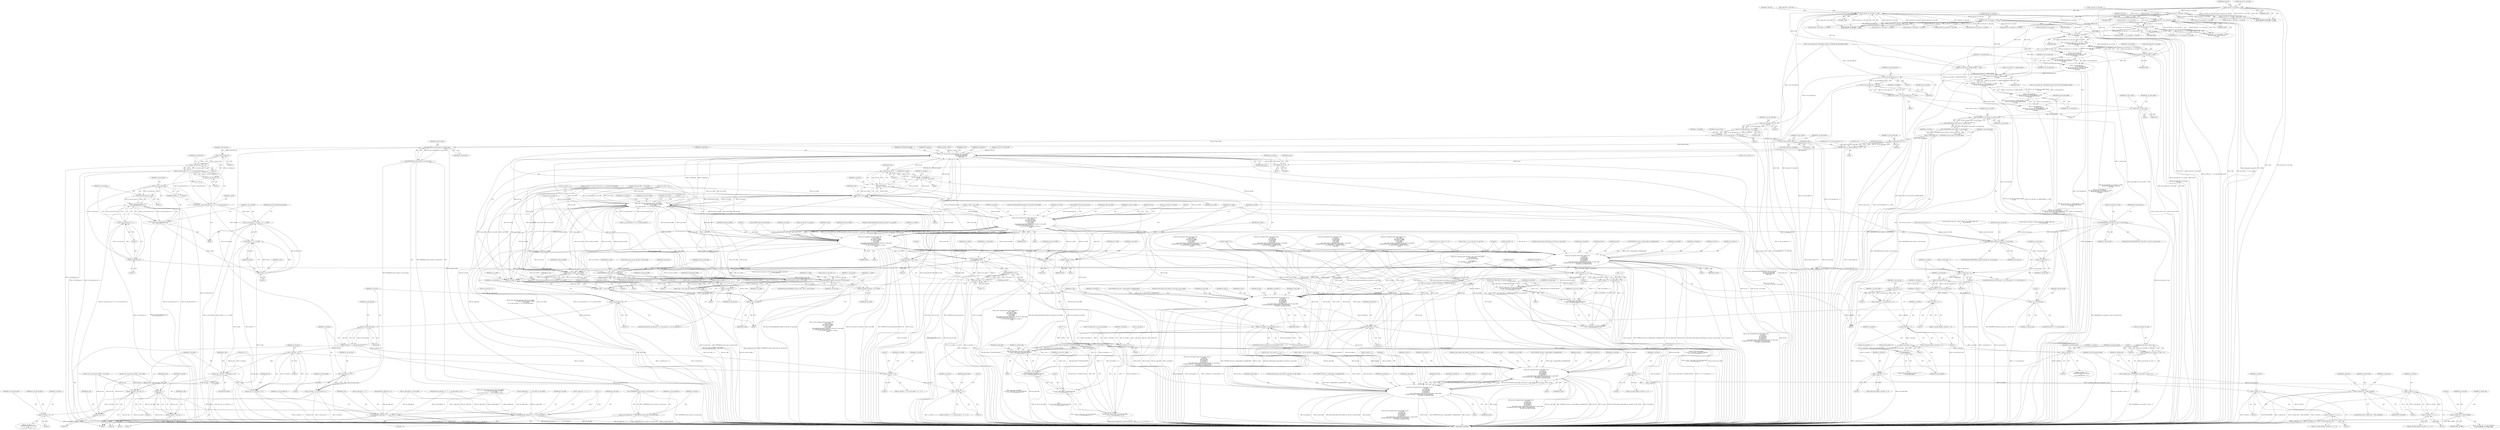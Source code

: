 digraph "0_Android_a583270e1c96d307469c83dc42bd3c5f1b9ef63f@pointer" {
"1000511" [label="(Call,ps_top_right_mb->u1_mb_type\n != B_MB)"];
"1000506" [label="(Call,ps_top_right_mb->u1_mb_type != P_MB)"];
"1000416" [label="(Call,ps_top_mb->u1_mb_type != P_MB)"];
"1000463" [label="(Call,(ps_left_mb + 1)->u1_mb_type != P_MB)"];
"1000431" [label="(Call,ps_left_mb->u1_mb_type != P_MB)"];
"1000436" [label="(Call,ps_left_mb->u1_mb_type != B_MB)"];
"1000421" [label="(Call,ps_top_mb->u1_mb_type != B_MB)"];
"1000470" [label="(Call,(ps_left_mb + 1)->u1_mb_type\n != B_MB)"];
"1000505" [label="(Call,(ps_top_right_mb->u1_mb_type != P_MB)\n && (ps_top_right_mb->u1_mb_type\n != B_MB))"];
"1000503" [label="(Call,u1_use_top_right_mb\n && ((ps_top_right_mb->u1_mb_type != P_MB)\n && (ps_top_right_mb->u1_mb_type\n != B_MB)))"];
"1000501" [label="(Call,u1_use_top_right_mb =\n                        u1_use_top_right_mb\n && ((ps_top_right_mb->u1_mb_type != P_MB)\n && (ps_top_right_mb->u1_mb_type\n != B_MB)))"];
"1001059" [label="(Call,u1_use_top_right_mb << 3)"];
"1001058" [label="(Call,(u1_use_top_right_mb << 3) | (0x5750))"];
"1001056" [label="(Call,ui2_top_rt_mask = (u1_use_top_right_mb << 3) | (0x5750))"];
"1001065" [label="(Call,ui2_top_rt_mask |= 0x7)"];
"1001430" [label="(Call,CHECKBIT(ui2_top_rt_mask, u1_sub_mb_num))"];
"1001429" [label="(Call,!CHECKBIT(ui2_top_rt_mask, u1_sub_mb_num))"];
"1001428" [label="(Call,!!CHECKBIT(ui2_top_rt_mask, u1_sub_mb_num))"];
"1001426" [label="(Call,u1_use_top_right_mb = (!!CHECKBIT(ui2_top_rt_mask, u1_sub_mb_num)))"];
"1001534" [label="(Call,u1_sub_mb_num & 4)"];
"1001533" [label="(Call,(u1_sub_mb_num & 4) >> 1)"];
"1001532" [label="(Call,((u1_sub_mb_num & 4) >> 1) | (u1_sub_mb_num & 1))"];
"1001530" [label="(Call,uc_b2b0 = ((u1_sub_mb_num & 4) >> 1) | (u1_sub_mb_num & 1))"];
"1001555" [label="(Call,u1_cur_sub_block = (uc_b3b1 << 2) + uc_b2b0)"];
"1001557" [label="(Call,(uc_b3b1 << 2) + uc_b2b0)"];
"1001538" [label="(Call,u1_sub_mb_num & 1)"];
"1001546" [label="(Call,u1_sub_mb_num & 8)"];
"1001545" [label="(Call,(u1_sub_mb_num & 8) >> 2)"];
"1001544" [label="(Call,((u1_sub_mb_num & 8) >> 2)\n | ((u1_sub_mb_num & 2) >> 1))"];
"1001542" [label="(Call,uc_b3b1 = ((u1_sub_mb_num & 8) >> 2)\n | ((u1_sub_mb_num & 2) >> 1))"];
"1001558" [label="(Call,uc_b3b1 << 2)"];
"1001551" [label="(Call,u1_sub_mb_num & 2)"];
"1001550" [label="(Call,(u1_sub_mb_num & 2) >> 1)"];
"1001709" [label="(Call,CHECKBIT(ui2_luma_csbp, u1_sub_mb_num))"];
"1001402" [label="(Call,u1_sub_mb_num++)"];
"1001399" [label="(Call,u1_sub_mb_num < 16)"];
"1001408" [label="(Call,u1_sub_mb_num & 0x3)"];
"1001406" [label="(Call,u1_sub_blk_x = u1_sub_mb_num & 0x3)"];
"1001475" [label="(Call,u1_sub_blk_x << 2)"];
"1001471" [label="(Call,pu1_top = puc_top + (u1_sub_blk_x << 2))"];
"1001485" [label="(Call,pu1_top_right = pu1_top + 4)"];
"1001670" [label="(Call,memcpy(au1_ngbr_pels + 4 * 2 + 1, pu1_top_right, 4))"];
"1001487" [label="(Call,pu1_top + 4)"];
"1001492" [label="(Call,pu1_top - 1)"];
"1001490" [label="(Call,pu1_top_left = pu1_top - 1)"];
"1001649" [label="(Call,memcpy(au1_ngbr_pels + 4 + 1, pu1_top, 4))"];
"1001473" [label="(Call,puc_top + (u1_sub_blk_x << 2))"];
"1001780" [label="(Call,u1_sub_blk_x == 3)"];
"1001792" [label="(Call,u1_sub_blk_x == 3)"];
"1001413" [label="(Call,u1_sub_mb_num >> 2)"];
"1001411" [label="(Call,u1_sub_blk_y = u1_sub_mb_num >> 2)"];
"1001442" [label="(Call,u1_sub_blk_y < 2)"];
"1001716" [label="(Call,CHECKBIT(u4_luma_dc_only_csbp, u1_sub_mb_num))"];
"1001863" [label="(Call,u1_use_top_right_mb << 1)"];
"1001862" [label="(Call,(u1_use_top_right_mb << 1) | (0x4))"];
"1001860" [label="(Call,ui2_top_rt_mask = (u1_use_top_right_mb << 1) | (0x4))"];
"1001870" [label="(Call,ui2_top_rt_mask |= 0x1)"];
"1002286" [label="(Call,CHECKBIT(ui2_top_rt_mask, u1_sub_mb_num))"];
"1002285" [label="(Call,!CHECKBIT(ui2_top_rt_mask, u1_sub_mb_num))"];
"1002284" [label="(Call,!!CHECKBIT(ui2_top_rt_mask, u1_sub_mb_num))"];
"1002282" [label="(Call,u1_use_top_right_mb = (!!CHECKBIT(ui2_top_rt_mask, u1_sub_mb_num)))"];
"1002477" [label="(Call,u1_use_top_right_mb << 3)"];
"1002475" [label="(Call,ngbr_avail |= u1_use_top_right_mb << 3)"];
"1002481" [label="(Call,ps_dec->pf_intra_pred_ref_filtering(pu1_left, pu1_top_left,\n                                                        pu1_top, au1_ngbr_pels,\n                                                        ui2_left_pred_buf_width,\n                                                        ngbr_avail))"];
"1002322" [label="(Call,pu1_top += 8)"];
"1002360" [label="(Call,pu1_top - 1)"];
"1002356" [label="(Call,pu1_top_left = (u1_sub_blk_x) ?\n                                pu1_top - 1 : pu1_left - ui_rec_width)"];
"1002358" [label="(Call,(u1_sub_blk_x) ?\n                                pu1_top - 1 : pu1_left - ui_rec_width)"];
"1002488" [label="(Call,ps_dec->apf_intra_pred_luma_8x8[i1_intra_pred](\n                                    au1_ngbr_pels, pu1_luma_rec_buffer, 1,\n                                    ui_rec_width,\n ((u1_is_top_sub_block << 2) | u1_is_left_sub_block)))"];
"1002317" [label="(Call,pu1_luma_rec_buffer - ui_rec_width)"];
"1002315" [label="(Call,pu1_top = /*pu1_luma_pred_buffer*/pu1_luma_rec_buffer - ui_rec_width)"];
"1002334" [label="(Call,pu1_luma_rec_buffer - 1)"];
"1002332" [label="(Call,pu1_left = /*pu1_luma_pred_buffer*/pu1_luma_rec_buffer - 1)"];
"1002363" [label="(Call,pu1_left - ui_rec_width)"];
"1002337" [label="(Call,ui2_left_pred_buf_width = ui_rec_width)"];
"1002347" [label="(Call,ui_rec_width << 3)"];
"1002345" [label="(Call,pu1_yleft += (ui_rec_width << 3))"];
"1002342" [label="(Call,pu1_left = pu1_yleft)"];
"1002350" [label="(Call,ui2_left_pred_buf_width = ui_rec_width)"];
"1002522" [label="(Call,ps_dec->pf_iquant_itrans_recon_luma_8x8_dc(\n                                        pi2_y_coeff1,\n                                        pu1_luma_rec_buffer,\n                                        pu1_luma_rec_buffer,\n                                        ui_rec_width,\n                                        ui_rec_width,\n                                        gau1_ih264d_dequant8x8_cavlc[ps_cur_mb_info->u1_qp_rem6],\n (UWORD16 *)pi2_scale_matrix_ptr,\n                                        ps_cur_mb_info->u1_qp_div6, ai2_tmp, 0,\n                                        NULL))"];
"1002378" [label="(Call,pu1_top_left = NULL)"];
"1002544" [label="(Call,ps_dec->pf_iquant_itrans_recon_luma_8x8(\n                                        pi2_y_coeff1,\n                                        pu1_luma_rec_buffer,\n                                        pu1_luma_rec_buffer,\n                                        ui_rec_width,\n                                        ui_rec_width,\n                                        gau1_ih264d_dequant8x8_cavlc[ps_cur_mb_info->u1_qp_rem6],\n (UWORD16 *)pi2_scale_matrix_ptr,\n                                        ps_cur_mb_info->u1_qp_div6, ai2_tmp, 0,\n                                        NULL))"];
"1002564" [label="(Call,pi2_y_coeff1 += 64)"];
"1002567" [label="(Call,pu1_luma_rec_buffer +=\n (u1_sub_blk_x == 1) ?\n (ui_rec_width << 3) - (8 * 1) : 8)"];
"1002574" [label="(Call,ui_rec_width << 3)"];
"1002573" [label="(Call,(ui_rec_width << 3) - (8 * 1))"];
"1002569" [label="(Call,(u1_sub_blk_x == 1) ?\n (ui_rec_width << 3) - (8 * 1) : 8)"];
"1002917" [label="(Call,ps_dec->pf_iquant_itrans_recon_chroma_4x4(\n                                            pi2_level,\n                                            pu1_pred_sblk,\n                                            pu1_pred_sblk,\n                                            u4_recwidth_cr,\n                                            u4_recwidth_cr,\n                                            gau2_ih264_iquant_scale_4x4[ps_cur_mb_info->u1_qpc_rem6],\n (UWORD16 *)ps_dec->s_high_profile.i2_scalinglist4x4[1],\n                                            u4_scale_u, ai2_tmp, pi2_level))"];
"1002908" [label="(Call,u4_recwidth_cr << 2)"];
"1002904" [label="(Call,(i >> 1) * (u4_recwidth_cr << 2))"];
"1002892" [label="(Call,*pu1_pred_sblk = pu1_mb_cb_rei1_buffer\n + ((i & 0x1) * BLK_SIZE * YUV420SP_FACTOR)\n + (i >> 1) * (u4_recwidth_cr << 2))"];
"1002948" [label="(Call,ps_dec->pf_iquant_itrans_recon_chroma_4x4_dc(\n                                            pi2_level,\n                                            pu1_pred_sblk,\n                                            pu1_pred_sblk,\n                                            u4_recwidth_cr,\n                                            u4_recwidth_cr,\n                                            gau2_ih264_iquant_scale_4x4[ps_cur_mb_info->u1_qpc_rem6],\n (UWORD16 *)ps_dec->s_high_profile.i2_scalinglist4x4[1],\n                                            u4_scale_u, ai2_tmp, pi2_level))"];
"1003019" [label="(Call,u4_recwidth_cr << 2)"];
"1003015" [label="(Call,(i >> 1) * (u4_recwidth_cr << 2))"];
"1003001" [label="(Call,*pu1_pred_sblk = pu1_mb_cb_rei1_buffer + 1\n + ((i & 0x1) * BLK_SIZE * YUV420SP_FACTOR)\n + (i >> 1) * (u4_recwidth_cr << 2))"];
"1003028" [label="(Call,ps_dec->pf_iquant_itrans_recon_chroma_4x4(\n                                            pi2_level,\n                                            pu1_pred_sblk,\n                                            pu1_pred_sblk,\n                                            u4_recwidth_cr,\n                                            u4_recwidth_cr,\n                                            gau2_ih264_iquant_scale_4x4[ps_cur_mb_info->u1_qpcr_rem6],\n (UWORD16 *)ps_dec->s_high_profile.i2_scalinglist4x4[2],\n                                            u4_scale_v, ai2_tmp, pi2_level))"];
"1003059" [label="(Call,ps_dec->pf_iquant_itrans_recon_chroma_4x4_dc(\n                                            pi2_level,\n                                            pu1_pred_sblk,\n                                            pu1_pred_sblk,\n                                            u4_recwidth_cr,\n                                            u4_recwidth_cr,\n                                            gau2_ih264_iquant_scale_4x4[ps_cur_mb_info->u1_qpcr_rem6],\n (UWORD16 *)ps_dec->s_high_profile.i2_scalinglist4x4[2],\n                                            u4_scale_v, ai2_tmp, pi2_level))"];
"1003003" [label="(Call,pu1_mb_cb_rei1_buffer + 1\n + ((i & 0x1) * BLK_SIZE * YUV420SP_FACTOR)\n + (i >> 1) * (u4_recwidth_cr << 2))"];
"1003005" [label="(Call,1\n + ((i & 0x1) * BLK_SIZE * YUV420SP_FACTOR)\n + (i >> 1) * (u4_recwidth_cr << 2))"];
"1003007" [label="(Call,((i & 0x1) * BLK_SIZE * YUV420SP_FACTOR)\n + (i >> 1) * (u4_recwidth_cr << 2))"];
"1002894" [label="(Call,pu1_mb_cb_rei1_buffer\n + ((i & 0x1) * BLK_SIZE * YUV420SP_FACTOR)\n + (i >> 1) * (u4_recwidth_cr << 2))"];
"1002896" [label="(Call,((i & 0x1) * BLK_SIZE * YUV420SP_FACTOR)\n + (i >> 1) * (u4_recwidth_cr << 2))"];
"1002499" [label="(Call,CHECKBIT(ps_cur_mb_info->u1_cbp, u1_sub_mb_num))"];
"1002241" [label="(Call,u1_sub_mb_num++)"];
"1002238" [label="(Call,u1_sub_mb_num < 4)"];
"1002246" [label="(Call,u1_sub_mb_num & 0x1)"];
"1002244" [label="(Call,u1_sub_blk_x = (u1_sub_mb_num & 0x1))"];
"1002258" [label="(Call,u1_sub_blk_x << 1)"];
"1002326" [label="(Call,(u1_sub_blk_x) | (u4_num_pmbair != 0))"];
"1002570" [label="(Call,u1_sub_blk_x == 1)"];
"1002584" [label="(Call,u1_sub_blk_x << 1)"];
"1002592" [label="(Call,u1_sub_blk_x << 1)"];
"1002591" [label="(Call,(u1_sub_blk_x << 1) + 1)"];
"1002251" [label="(Call,u1_sub_mb_num >> 1)"];
"1002249" [label="(Call,u1_sub_blk_y = (u1_sub_mb_num >> 1))"];
"1002265" [label="(Call,u1_sub_blk_y << 1)"];
"1002278" [label="(Call,u1_sub_blk_y << 1)"];
"1002277" [label="(Call,(u1_sub_blk_y << 1)\n + u4_4x4_left_offset)"];
"1002300" [label="(Call,u1_sub_blk_y < 1)"];
"1002600" [label="(Call,u1_sub_blk_y << 1)"];
"1002608" [label="(Call,u1_sub_blk_y << 1)"];
"1002607" [label="(Call,(u1_sub_blk_y << 1) + 1)"];
"1002269" [label="(Call,2 == u1_sub_mb_num)"];
"1002518" [label="(Call,CHECKBIT(u4_luma_dc_only_cbp, u1_sub_mb_num))"];
"1002623" [label="(Call,ps_cur_mb_info->u1_cbp >> 4)"];
"1002621" [label="(Call,(UWORD8)(ps_cur_mb_info->u1_cbp >> 4))"];
"1002619" [label="(Call,u1_chroma_cbp = (UWORD8)(ps_cur_mb_info->u1_cbp >> 4))"];
"1002670" [label="(Call,u1_chroma_cbp != CBPC_ALLZERO)"];
"1002678" [label="(Call,u1_chroma_cbp == CBPC_ACZERO)"];
"1000526" [label="(Call,ps_cur_mb_info->u1_topleft_mbtype\n != B_MB)"];
"1000520" [label="(Call,(ps_cur_mb_info->u1_topleft_mbtype != P_MB)\n && (ps_cur_mb_info->u1_topleft_mbtype\n != B_MB))"];
"1000518" [label="(Call,u1_use_top_left_mb\n && ((ps_cur_mb_info->u1_topleft_mbtype != P_MB)\n && (ps_cur_mb_info->u1_topleft_mbtype\n != B_MB)))"];
"1000516" [label="(Call,u1_use_top_left_mb =\n                        u1_use_top_left_mb\n && ((ps_cur_mb_info->u1_topleft_mbtype != P_MB)\n && (ps_cur_mb_info->u1_topleft_mbtype\n != B_MB)))"];
"1001470" [label="(ControlStructure,else)"];
"1003025" [label="(Identifier,u2_chroma_csbp)"];
"1001866" [label="(Literal,0x4)"];
"1002492" [label="(Identifier,ui_rec_width)"];
"1001780" [label="(Call,u1_sub_blk_x == 3)"];
"1002884" [label="(Call,*pi2_level = pi2_y_coeff + (i << 4))"];
"1002487" [label="(Identifier,ngbr_avail)"];
"1001543" [label="(Identifier,uc_b3b1)"];
"1002493" [label="(Call,(u1_is_top_sub_block << 2) | u1_is_left_sub_block)"];
"1002326" [label="(Call,(u1_sub_blk_x) | (u4_num_pmbair != 0))"];
"1001699" [label="(Identifier,au1_ngbr_pels)"];
"1000521" [label="(Call,ps_cur_mb_info->u1_topleft_mbtype != P_MB)"];
"1003003" [label="(Call,pu1_mb_cb_rei1_buffer + 1\n + ((i & 0x1) * BLK_SIZE * YUV420SP_FACTOR)\n + (i >> 1) * (u4_recwidth_cr << 2))"];
"1002484" [label="(Identifier,pu1_top)"];
"1003063" [label="(Identifier,u4_recwidth_cr)"];
"1000334" [label="(Call,u4_luma_dc_only_csbp = 0)"];
"1001067" [label="(Literal,0x7)"];
"1001406" [label="(Call,u1_sub_blk_x = u1_sub_mb_num & 0x3)"];
"1002522" [label="(Call,ps_dec->pf_iquant_itrans_recon_luma_8x8_dc(\n                                        pi2_y_coeff1,\n                                        pu1_luma_rec_buffer,\n                                        pu1_luma_rec_buffer,\n                                        ui_rec_width,\n                                        ui_rec_width,\n                                        gau1_ih264d_dequant8x8_cavlc[ps_cur_mb_info->u1_qp_rem6],\n (UWORD16 *)pi2_scale_matrix_ptr,\n                                        ps_cur_mb_info->u1_qp_div6, ai2_tmp, 0,\n                                        NULL))"];
"1001874" [label="(Identifier,pi1_cur_pred_mode)"];
"1001476" [label="(Identifier,u1_sub_blk_x)"];
"1001485" [label="(Call,pu1_top_right = pu1_top + 4)"];
"1001475" [label="(Call,u1_sub_blk_x << 2)"];
"1002508" [label="(Identifier,pi2_scale_matrix_ptr)"];
"1002247" [label="(Identifier,u1_sub_mb_num)"];
"1002562" [label="(Literal,0)"];
"1001487" [label="(Call,pu1_top + 4)"];
"1001402" [label="(Call,u1_sub_mb_num++)"];
"1002239" [label="(Identifier,u1_sub_mb_num)"];
"1000532" [label="(Identifier,pu1_luma_pred_buffer)"];
"1000464" [label="(Call,(ps_left_mb + 1)->u1_mb_type)"];
"1001698" [label="(Call,ps_dec->apf_intra_pred_luma_4x4[i1_intra_pred](\n                            au1_ngbr_pels, pu1_luma_rec_buffer, 1,\n                            ui_rec_width,\n ((u1_is_top_sub_block << 2) | u1_is_left_sub_block)))"];
"1002541" [label="(Identifier,NULL)"];
"1002316" [label="(Identifier,pu1_top)"];
"1002463" [label="(Call,ngbr_avail |= u1_is_top_sub_block << 2)"];
"1001444" [label="(Literal,2)"];
"1001715" [label="(ControlStructure,if(CHECKBIT(u4_luma_dc_only_csbp, u1_sub_mb_num)))"];
"1000526" [label="(Call,ps_cur_mb_info->u1_topleft_mbtype\n != B_MB)"];
"1001863" [label="(Call,u1_use_top_right_mb << 1)"];
"1001407" [label="(Identifier,u1_sub_blk_x)"];
"1002344" [label="(Identifier,pu1_yleft)"];
"1001427" [label="(Identifier,u1_use_top_right_mb)"];
"1002346" [label="(Identifier,pu1_yleft)"];
"1001684" [label="(Call,memset(au1_ngbr_pels + 4 * 2 + 1, au1_ngbr_pels[4 * 2], 4))"];
"1003031" [label="(Identifier,pu1_pred_sblk)"];
"1002055" [label="(Call,(ps_left_mb + 1)->u1_mb_type != I_4x4_MB)"];
"1001864" [label="(Identifier,u1_use_top_right_mb)"];
"1001822" [label="(Block,)"];
"1002319" [label="(Identifier,ui_rec_width)"];
"1001679" [label="(Literal,4)"];
"1003062" [label="(Identifier,pu1_pred_sblk)"];
"1002555" [label="(Call,(UWORD16 *)pi2_scale_matrix_ptr)"];
"1002894" [label="(Call,pu1_mb_cb_rei1_buffer\n + ((i & 0x1) * BLK_SIZE * YUV420SP_FACTOR)\n + (i >> 1) * (u4_recwidth_cr << 2))"];
"1002950" [label="(Identifier,pu1_pred_sblk)"];
"1002897" [label="(Call,(i & 0x1) * BLK_SIZE * YUV420SP_FACTOR)"];
"1001415" [label="(Literal,2)"];
"1002549" [label="(Identifier,ui_rec_width)"];
"1002938" [label="(Identifier,ai2_tmp)"];
"1001413" [label="(Call,u1_sub_mb_num >> 2)"];
"1002905" [label="(Call,i >> 1)"];
"1001552" [label="(Identifier,u1_sub_mb_num)"];
"1000502" [label="(Identifier,u1_use_top_right_mb)"];
"1000314" [label="(Call,ui2_luma_csbp = ps_cur_mb_info->u2_luma_csbp)"];
"1001449" [label="(Identifier,u2_use_left_mb_pack)"];
"1001710" [label="(Identifier,ui2_luma_csbp)"];
"1003254" [label="(MethodReturn,WORD32)"];
"1002947" [label="(Block,)"];
"1001708" [label="(ControlStructure,if(CHECKBIT(ui2_luma_csbp, u1_sub_mb_num)))"];
"1002951" [label="(Identifier,pu1_pred_sblk)"];
"1002953" [label="(Identifier,u4_recwidth_cr)"];
"1003002" [label="(Identifier,pu1_pred_sblk)"];
"1001797" [label="(Identifier,ui_pred_width)"];
"1001534" [label="(Call,u1_sub_mb_num & 4)"];
"1001229" [label="(Call,(ps_left_mb + 1)->u1_mb_type != I_4x4_MB)"];
"1002583" [label="(Identifier,pi1_cur_pred_mode)"];
"1000515" [label="(Identifier,B_MB)"];
"1002564" [label="(Call,pi2_y_coeff1 += 64)"];
"1002248" [label="(Literal,0x1)"];
"1000503" [label="(Call,u1_use_top_right_mb\n && ((ps_top_right_mb->u1_mb_type != P_MB)\n && (ps_top_right_mb->u1_mb_type\n != B_MB)))"];
"1001396" [label="(Call,u1_sub_mb_num = 0)"];
"1002584" [label="(Call,u1_sub_blk_x << 1)"];
"1001062" [label="(Literal,0x5750)"];
"1001064" [label="(Identifier,uc_useTopMB)"];
"1002253" [label="(Literal,1)"];
"1002323" [label="(Identifier,pu1_top)"];
"1001063" [label="(ControlStructure,if(uc_useTopMB))"];
"1000470" [label="(Call,(ps_left_mb + 1)->u1_mb_type\n != B_MB)"];
"1000436" [label="(Call,ps_left_mb->u1_mb_type != B_MB)"];
"1001533" [label="(Call,(u1_sub_mb_num & 4) >> 1)"];
"1002594" [label="(Literal,1)"];
"1000530" [label="(Identifier,B_MB)"];
"1002311" [label="(Block,)"];
"1001869" [label="(Block,)"];
"1001493" [label="(Identifier,pu1_top)"];
"1002245" [label="(Identifier,u1_sub_blk_x)"];
"1001872" [label="(Literal,0x1)"];
"1002569" [label="(Call,(u1_sub_blk_x == 1) ?\n (ui_rec_width << 3) - (8 * 1) : 8)"];
"1002300" [label="(Call,u1_sub_blk_y < 1)"];
"1000665" [label="(Call,pu1_luma_rec_buffer - 1)"];
"1000338" [label="(Call,u4_luma_dc_only_cbp = 0)"];
"1002585" [label="(Identifier,u1_sub_blk_x)"];
"1001059" [label="(Call,u1_use_top_right_mb << 3)"];
"1002347" [label="(Call,ui_rec_width << 3)"];
"1002543" [label="(Block,)"];
"1002357" [label="(Identifier,pu1_top_left)"];
"1002362" [label="(Literal,1)"];
"1002241" [label="(Call,u1_sub_mb_num++)"];
"1002331" [label="(Block,)"];
"1002358" [label="(Call,(u1_sub_blk_x) ?\n                                pu1_top - 1 : pu1_left - ui_rec_width)"];
"1002318" [label="(Identifier,pu1_luma_rec_buffer)"];
"1002255" [label="(Identifier,i1_top_pred_mode)"];
"1000594" [label="(Call,ui_rec_width >> 1)"];
"1002302" [label="(Literal,1)"];
"1002482" [label="(Identifier,pu1_left)"];
"1002355" [label="(Block,)"];
"1002920" [label="(Identifier,pu1_pred_sblk)"];
"1002970" [label="(Identifier,pi2_level)"];
"1002489" [label="(Identifier,au1_ngbr_pels)"];
"1000979" [label="(Call,pi2_level[0] != 0)"];
"1002324" [label="(Literal,8)"];
"1000766" [label="(Call,u4_luma_dc_only_cbp = ih264d_unpack_luma_coeff4x4_mb(ps_dec,\n                                           ps_cur_mb_info,\n 1))"];
"1001069" [label="(Identifier,pi1_cur_pred_mode)"];
"1001720" [label="(Call,ps_dec->pf_iquant_itrans_recon_luma_4x4_dc(\n                                        pi2_y_coeff1,\n                                        pu1_luma_rec_buffer,\n                                        pu1_luma_rec_buffer,\n                                        ui_rec_width,\n                                        ui_rec_width,\n                                        gau2_ih264_iquant_scale_4x4[ps_cur_mb_info->u1_qp_rem6],\n (UWORD16 *)ps_dec->s_high_profile.i2_scalinglist4x4[0],\n                                        ps_cur_mb_info->u1_qp_div6, ai2_tmp, 0,\n                                        NULL))"];
"1001716" [label="(Call,CHECKBIT(u4_luma_dc_only_csbp, u1_sub_mb_num))"];
"1002536" [label="(Call,ps_cur_mb_info->u1_qp_div6)"];
"1000511" [label="(Call,ps_top_right_mb->u1_mb_type\n != B_MB)"];
"1002263" [label="(Call,pi1_left_pred_mode[u1_sub_blk_y << 1])"];
"1002499" [label="(Call,CHECKBIT(ps_cur_mb_info->u1_cbp, u1_sub_mb_num))"];
"1002558" [label="(Call,ps_cur_mb_info->u1_qp_div6)"];
"1002521" [label="(Block,)"];
"1002258" [label="(Call,u1_sub_blk_x << 1)"];
"1001669" [label="(Block,)"];
"1001431" [label="(Identifier,ui2_top_rt_mask)"];
"1002855" [label="(Call,u4_scale_u = ps_cur_mb_info->u1_qpc_div6)"];
"1002942" [label="(Call,pi2_level[0] != 0)"];
"1002629" [label="(Identifier,u1_intra_chrom_pred_mode)"];
"1001441" [label="(Call,(u1_sub_blk_y < 2) ?\n (CHECKBIT(u2_use_left_mb_pack,\n 0)) :\n (u2_use_left_mb_pack >> 8))"];
"1001538" [label="(Call,u1_sub_mb_num & 1)"];
"1001537" [label="(Literal,1)"];
"1001130" [label="(Call,ps_left_mb->u1_mb_type != I_4x4_MB)"];
"1002565" [label="(Identifier,pi2_y_coeff1)"];
"1002377" [label="(Block,)"];
"1002572" [label="(Literal,1)"];
"1002882" [label="(Block,)"];
"1001494" [label="(Literal,1)"];
"1002916" [label="(Block,)"];
"1000568" [label="(Call,ui_rec_width = ps_dec->u2_frm_wd_y << u1_mb_field_decoding_flag)"];
"1001540" [label="(Literal,1)"];
"1000425" [label="(Identifier,B_MB)"];
"1003005" [label="(Call,1\n + ((i & 0x1) * BLK_SIZE * YUV420SP_FACTOR)\n + (i >> 1) * (u4_recwidth_cr << 2))"];
"1001560" [label="(Literal,2)"];
"1001865" [label="(Literal,1)"];
"1002892" [label="(Call,*pu1_pred_sblk = pu1_mb_cb_rei1_buffer\n + ((i & 0x1) * BLK_SIZE * YUV420SP_FACTOR)\n + (i >> 1) * (u4_recwidth_cr << 2))"];
"1002677" [label="(Call,(u1_chroma_cbp == CBPC_ACZERO) ?\n 0 : ps_cur_mb_info->u2_chroma_csbp)"];
"1000420" [label="(Identifier,P_MB)"];
"1002013" [label="(Call,ps_left_mb->u1_mb_type != I_4x4_MB)"];
"1001491" [label="(Identifier,pu1_top_left)"];
"1002325" [label="(ControlStructure,if((u1_sub_blk_x) | (u4_num_pmbair != 0)))"];
"1002567" [label="(Call,pu1_luma_rec_buffer +=\n (u1_sub_blk_x == 1) ?\n (ui_rec_width << 3) - (8 * 1) : 8)"];
"1002517" [label="(ControlStructure,if(CHECKBIT(u4_luma_dc_only_cbp, u1_sub_mb_num)))"];
"1001472" [label="(Identifier,pu1_top)"];
"1002570" [label="(Call,u1_sub_blk_x == 1)"];
"1003048" [label="(Identifier,u4_scale_v)"];
"1002252" [label="(Identifier,u1_sub_mb_num)"];
"1002908" [label="(Call,u4_recwidth_cr << 2)"];
"1002592" [label="(Call,u1_sub_blk_x << 1)"];
"1002922" [label="(Identifier,u4_recwidth_cr)"];
"1002670" [label="(Call,u1_chroma_cbp != CBPC_ALLZERO)"];
"1001535" [label="(Identifier,u1_sub_mb_num)"];
"1001401" [label="(Literal,16)"];
"1001791" [label="(Call,(u1_sub_blk_x == 3) ? (ui_pred_width << 2) - 12 : 4)"];
"1002278" [label="(Call,u1_sub_blk_y << 1)"];
"1000512" [label="(Call,ps_top_right_mb->u1_mb_type)"];
"1003081" [label="(Identifier,pi2_level)"];
"1002503" [label="(Identifier,u1_sub_mb_num)"];
"1001857" [label="(Call,u4_4x4_left_offset = 0)"];
"1003060" [label="(Identifier,pi2_level)"];
"1001558" [label="(Call,uc_b3b1 << 2)"];
"1002669" [label="(ControlStructure,if(u1_chroma_cbp != CBPC_ALLZERO))"];
"1001565" [label="(Identifier,pu1_prev_intra4x4_pred_mode_flag)"];
"1000527" [label="(Call,ps_cur_mb_info->u1_topleft_mbtype)"];
"1002479" [label="(Literal,3)"];
"1001474" [label="(Identifier,puc_top)"];
"1002959" [label="(Call,(UWORD16 *)ps_dec->s_high_profile.i2_scalinglist4x4[1])"];
"1002250" [label="(Identifier,u1_sub_blk_y)"];
"1000476" [label="(Identifier,B_MB)"];
"1000510" [label="(Identifier,P_MB)"];
"1001749" [label="(Identifier,pi2_y_coeff1)"];
"1002561" [label="(Identifier,ai2_tmp)"];
"1002681" [label="(Literal,0)"];
"1002881" [label="(Identifier,i)"];
"1002620" [label="(Identifier,u1_chroma_cbp)"];
"1001539" [label="(Identifier,u1_sub_mb_num)"];
"1002265" [label="(Call,u1_sub_blk_y << 1)"];
"1001066" [label="(Identifier,ui2_top_rt_mask)"];
"1001553" [label="(Literal,2)"];
"1002322" [label="(Call,pu1_top += 8)"];
"1002283" [label="(Identifier,u1_use_top_right_mb)"];
"1001860" [label="(Call,ui2_top_rt_mask = (u1_use_top_right_mb << 1) | (0x4))"];
"1002609" [label="(Identifier,u1_sub_blk_y)"];
"1001442" [label="(Call,u1_sub_blk_y < 2)"];
"1002601" [label="(Identifier,u1_sub_blk_y)"];
"1002491" [label="(Literal,1)"];
"1000985" [label="(Call,ps_dec->pf_iquant_itrans_recon_luma_4x4_dc(\n                                        pi2_level,\n                                        pu1_pred_sblk,\n                                        pu1_pred_sblk,\n                                        ui_rec_width,\n                                        ui_rec_width,\n                                        gau2_ih264_iquant_scale_4x4[ps_cur_mb_info->u1_qp_rem6],\n (UWORD16 *)ps_dec->s_high_profile.i2_scalinglist4x4[0],\n                                        ps_cur_mb_info->u1_qp_div6, ai2_tmp, 1,\n                                        pi2_level))"];
"1002361" [label="(Identifier,pu1_top)"];
"1001544" [label="(Call,((u1_sub_mb_num & 8) >> 2)\n | ((u1_sub_mb_num & 2) >> 1))"];
"1002895" [label="(Identifier,pu1_mb_cb_rei1_buffer)"];
"1002593" [label="(Identifier,u1_sub_blk_x)"];
"1002520" [label="(Identifier,u1_sub_mb_num)"];
"1003064" [label="(Identifier,u4_recwidth_cr)"];
"1001434" [label="(Identifier,u1_sub_blk_x)"];
"1002578" [label="(Literal,8)"];
"1002591" [label="(Call,(u1_sub_blk_x << 1) + 1)"];
"1002334" [label="(Call,pu1_luma_rec_buffer - 1)"];
"1003058" [label="(Block,)"];
"1002993" [label="(Call,*pi2_level = pi2_y_coeff + (i << 4))"];
"1002683" [label="(Identifier,ps_cur_mb_info)"];
"1002954" [label="(Call,gau2_ih264_iquant_scale_4x4[ps_cur_mb_info->u1_qpc_rem6])"];
"1002937" [label="(Identifier,u4_scale_u)"];
"1003033" [label="(Identifier,u4_recwidth_cr)"];
"1002501" [label="(Identifier,ps_cur_mb_info)"];
"1002678" [label="(Call,u1_chroma_cbp == CBPC_ACZERO)"];
"1002275" [label="(Call,pi1_left_pred_mode[(u1_sub_blk_y << 1)\n + u4_4x4_left_offset])"];
"1001190" [label="(Call,ps_left_mb->u1_mb_type != I_4x4_MB)"];
"1002339" [label="(Identifier,ui_rec_width)"];
"1002349" [label="(Literal,3)"];
"1000507" [label="(Call,ps_top_right_mb->u1_mb_type)"];
"1003027" [label="(Block,)"];
"1001775" [label="(Identifier,pi2_y_coeff1)"];
"1001404" [label="(Block,)"];
"1000519" [label="(Identifier,u1_use_top_left_mb)"];
"1001430" [label="(Call,CHECKBIT(ui2_top_rt_mask, u1_sub_mb_num))"];
"1000421" [label="(Call,ps_top_mb->u1_mb_type != B_MB)"];
"1001674" [label="(Call,4 * 2)"];
"1003016" [label="(Call,i >> 1)"];
"1001649" [label="(Call,memcpy(au1_ngbr_pels + 4 + 1, pu1_top, 4))"];
"1002563" [label="(Identifier,NULL)"];
"1002580" [label="(Literal,8)"];
"1001925" [label="(Call,pu1_top = puc_top - 8)"];
"1002288" [label="(Identifier,u1_sub_mb_num)"];
"1002360" [label="(Call,pu1_top - 1)"];
"1002990" [label="(Identifier,i)"];
"1003059" [label="(Call,ps_dec->pf_iquant_itrans_recon_chroma_4x4_dc(\n                                            pi2_level,\n                                            pu1_pred_sblk,\n                                            pu1_pred_sblk,\n                                            u4_recwidth_cr,\n                                            u4_recwidth_cr,\n                                            gau2_ih264_iquant_scale_4x4[ps_cur_mb_info->u1_qpcr_rem6],\n (UWORD16 *)ps_dec->s_high_profile.i2_scalinglist4x4[2],\n                                            u4_scale_v, ai2_tmp, pi2_level))"];
"1002921" [label="(Identifier,u4_recwidth_cr)"];
"1003004" [label="(Identifier,pu1_mb_cb_rei1_buffer)"];
"1000473" [label="(Identifier,ps_left_mb)"];
"1002284" [label="(Call,!!CHECKBIT(ui2_top_rt_mask, u1_sub_mb_num))"];
"1002574" [label="(Call,ui_rec_width << 3)"];
"1001532" [label="(Call,((u1_sub_mb_num & 4) >> 1) | (u1_sub_mb_num & 1))"];
"1001417" [label="(Identifier,i1_top_pred_mode)"];
"1002480" [label="(Block,)"];
"1001788" [label="(Literal,4)"];
"1002335" [label="(Identifier,pu1_luma_rec_buffer)"];
"1002351" [label="(Identifier,ui2_left_pred_buf_width)"];
"1002671" [label="(Identifier,u1_chroma_cbp)"];
"1000505" [label="(Call,(ps_top_right_mb->u1_mb_type != P_MB)\n && (ps_top_right_mb->u1_mb_type\n != B_MB))"];
"1002928" [label="(Call,(UWORD16 *)ps_dec->s_high_profile.i2_scalinglist4x4[1])"];
"1001057" [label="(Identifier,ui2_top_rt_mask)"];
"1002540" [label="(Literal,0)"];
"1000947" [label="(Call,ps_dec->pf_iquant_itrans_recon_luma_4x4(\n                                        pi2_level,\n                                        pu1_pred_sblk,\n                                        pu1_pred_sblk,\n                                        ui_rec_width,\n                                        ui_rec_width,\n                                        gau2_ih264_iquant_scale_4x4[ps_cur_mb_info->u1_qp_rem6],\n (UWORD16 *)ps_dec->s_high_profile.i2_scalinglist4x4[0],\n                                        ps_cur_mb_info->u1_qp_div6, ai2_tmp, 1,\n                                        pi2_level))"];
"1002350" [label="(Call,ui2_left_pred_buf_width = ui_rec_width)"];
"1001670" [label="(Call,memcpy(au1_ngbr_pels + 4 * 2 + 1, pu1_top_right, 4))"];
"1001477" [label="(Literal,2)"];
"1002266" [label="(Identifier,u1_sub_blk_y)"];
"1002315" [label="(Call,pu1_top = /*pu1_luma_pred_buffer*/pu1_luma_rec_buffer - ui_rec_width)"];
"1002282" [label="(Call,u1_use_top_right_mb = (!!CHECKBIT(ui2_top_rt_mask, u1_sub_mb_num)))"];
"1000440" [label="(Identifier,B_MB)"];
"1002299" [label="(Call,(u1_sub_blk_y < 1) ?\n (CHECKBIT(u2_use_left_mb_pack,\n 0)) :\n (u2_use_left_mb_pack >> 8))"];
"1001490" [label="(Call,pu1_top_left = pu1_top - 1)"];
"1002359" [label="(Identifier,u1_sub_blk_x)"];
"1001656" [label="(Literal,4)"];
"1001408" [label="(Call,u1_sub_mb_num & 0x3)"];
"1000422" [label="(Call,ps_top_mb->u1_mb_type)"];
"1002577" [label="(Call,8 * 1)"];
"1002910" [label="(Literal,2)"];
"1000663" [label="(Call,pu1_yleft = pu1_luma_rec_buffer - 1)"];
"1002547" [label="(Identifier,pu1_luma_rec_buffer)"];
"1001551" [label="(Call,u1_sub_mb_num & 2)"];
"1003079" [label="(Identifier,u4_scale_v)"];
"1000404" [label="(Block,)"];
"1003050" [label="(Identifier,pi2_level)"];
"1001058" [label="(Call,(u1_use_top_right_mb << 3) | (0x5750))"];
"1002343" [label="(Identifier,pu1_left)"];
"1002595" [label="(Literal,1)"];
"1001640" [label="(Call,au1_ngbr_pels[4] = *pu1_top_left)"];
"1002680" [label="(Identifier,CBPC_ACZERO)"];
"1001411" [label="(Call,u1_sub_blk_y = u1_sub_mb_num >> 2)"];
"1001785" [label="(Identifier,ui_rec_width)"];
"1002968" [label="(Identifier,u4_scale_u)"];
"1002307" [label="(Identifier,u2_use_left_mb_pack)"];
"1000423" [label="(Identifier,ps_top_mb)"];
"1002841" [label="(Call,ps_dec->apf_intra_pred_chroma[u1_intra_chrom_pred_mode](\n                                pu1_ngbr_pels,\n                                pu1_mb_cb_rei1_buffer,\n 1,\n                                u4_recwidth_cr,\n ((uc_useTopMB << 2) | (use_left2 << 4)\n | use_left1)))"];
"1003021" [label="(Literal,2)"];
"1002369" [label="(Identifier,u1_sub_blk_x)"];
"1002268" [label="(ControlStructure,if(2 == u1_sub_mb_num))"];
"1001554" [label="(Literal,1)"];
"1000501" [label="(Call,u1_use_top_right_mb =\n                        u1_use_top_right_mb\n && ((ps_top_right_mb->u1_mb_type != P_MB)\n && (ps_top_right_mb->u1_mb_type\n != B_MB)))"];
"1002949" [label="(Identifier,pi2_level)"];
"1001426" [label="(Call,u1_use_top_right_mb = (!!CHECKBIT(ui2_top_rt_mask, u1_sub_mb_num)))"];
"1001621" [label="(Call,au1_ngbr_pels[4 - 1 - i] = pu1_left[i * ui_rec_width])"];
"1002338" [label="(Identifier,ui2_left_pred_buf_width)"];
"1002242" [label="(Identifier,u1_sub_mb_num)"];
"1002378" [label="(Call,pu1_top_left = NULL)"];
"1001794" [label="(Literal,3)"];
"1002969" [label="(Identifier,ai2_tmp)"];
"1001870" [label="(Call,ui2_top_rt_mask |= 0x1)"];
"1002260" [label="(Literal,1)"];
"1000655" [label="(Call,pu1_luma_rec_buffer - ui_rec_width)"];
"1002470" [label="(Call,ngbr_avail |= 1 << 1)"];
"1001465" [label="(Call,pu1_top = pu1_luma_rec_buffer - ui_rec_width)"];
"1001429" [label="(Call,!CHECKBIT(ui2_top_rt_mask, u1_sub_mb_num))"];
"1001400" [label="(Identifier,u1_sub_mb_num)"];
"1002332" [label="(Call,pu1_left = /*pu1_luma_pred_buffer*/pu1_luma_rec_buffer - 1)"];
"1002321" [label="(Block,)"];
"1000597" [label="(Call,ui_rec_width << 4)"];
"1001399" [label="(Call,u1_sub_mb_num < 16)"];
"1001559" [label="(Identifier,uc_b3b1)"];
"1002576" [label="(Literal,3)"];
"1003019" [label="(Call,u4_recwidth_cr << 2)"];
"1003008" [label="(Call,(i & 0x1) * BLK_SIZE * YUV420SP_FACTOR)"];
"1000431" [label="(Call,ps_left_mb->u1_mb_type != P_MB)"];
"1001530" [label="(Call,uc_b2b0 = ((u1_sub_mb_num & 4) >> 1) | (u1_sub_mb_num & 1))"];
"1002455" [label="(Block,)"];
"1002523" [label="(Identifier,pi2_y_coeff1)"];
"1001412" [label="(Identifier,u1_sub_blk_y)"];
"1003034" [label="(Call,gau2_ih264_iquant_scale_4x4[ps_cur_mb_info->u1_qpcr_rem6])"];
"1002364" [label="(Identifier,pu1_left)"];
"1002533" [label="(Call,(UWORD16 *)pi2_scale_matrix_ptr)"];
"1001368" [label="(Call,ps_left_mb->u1_mb_type != I_4x4_MB)"];
"1002301" [label="(Identifier,u1_sub_blk_y)"];
"1002614" [label="(Identifier,ps_dec)"];
"1001557" [label="(Call,(uc_b3b1 << 2) + uc_b2b0)"];
"1002488" [label="(Call,ps_dec->apf_intra_pred_luma_8x8[i1_intra_pred](\n                                    au1_ngbr_pels, pu1_luma_rec_buffer, 1,\n                                    ui_rec_width,\n ((u1_is_top_sub_block << 2) | u1_is_left_sub_block)))"];
"1002860" [label="(Call,u4_scale_v = ps_cur_mb_info->u1_qpcr_div6)"];
"1001711" [label="(Identifier,u1_sub_mb_num)"];
"1000750" [label="(Call,u4_luma_dc_only_csbp = ih264d_unpack_luma_coeff4x4_mb(ps_dec,\n                                       ps_cur_mb_info,\n 1))"];
"1003080" [label="(Identifier,ai2_tmp)"];
"1002608" [label="(Call,u1_sub_blk_y << 1)"];
"1001480" [label="(Call,pu1_top = pu1_luma_rec_buffer - ui_rec_width)"];
"1002586" [label="(Literal,1)"];
"1002623" [label="(Call,ps_cur_mb_info->u1_cbp >> 4)"];
"1001488" [label="(Identifier,pu1_top)"];
"1002896" [label="(Call,((i & 0x1) * BLK_SIZE * YUV420SP_FACTOR)\n + (i >> 1) * (u4_recwidth_cr << 2))"];
"1002342" [label="(Call,pu1_left = pu1_yleft)"];
"1001782" [label="(Literal,3)"];
"1002610" [label="(Literal,1)"];
"1002527" [label="(Identifier,ui_rec_width)"];
"1000469" [label="(Identifier,P_MB)"];
"1002893" [label="(Identifier,pu1_pred_sblk)"];
"1002611" [label="(Literal,1)"];
"1001550" [label="(Call,(u1_sub_mb_num & 2) >> 1)"];
"1002365" [label="(Identifier,ui_rec_width)"];
"1002290" [label="(Identifier,u1_sub_blk_x)"];
"1001486" [label="(Identifier,pu1_top_right)"];
"1001536" [label="(Literal,4)"];
"1002345" [label="(Call,pu1_yleft += (ui_rec_width << 3))"];
"1002528" [label="(Call,gau1_ih264d_dequant8x8_cavlc[ps_cur_mb_info->u1_qp_rem6])"];
"1002341" [label="(Block,)"];
"1000438" [label="(Identifier,ps_left_mb)"];
"1002259" [label="(Identifier,u1_sub_blk_x)"];
"1001410" [label="(Literal,0x3)"];
"1002904" [label="(Call,(i >> 1) * (u4_recwidth_cr << 2))"];
"1002914" [label="(Identifier,u2_chroma_csbp)"];
"1000516" [label="(Call,u1_use_top_left_mb =\n                        u1_use_top_left_mb\n && ((ps_cur_mb_info->u1_topleft_mbtype != P_MB)\n && (ps_cur_mb_info->u1_topleft_mbtype\n != B_MB)))"];
"1002256" [label="(Call,pi1_cur_pred_mode[u1_sub_blk_x << 1])"];
"1000504" [label="(Identifier,u1_use_top_right_mb)"];
"1002348" [label="(Identifier,ui_rec_width)"];
"1002679" [label="(Identifier,u1_chroma_cbp)"];
"1001549" [label="(Literal,2)"];
"1000271" [label="(Call,u1_use_top_right_mb = BOOLEAN(uc_temp & TOP_RIGHT_MB_AVAILABLE_MASK))"];
"1002249" [label="(Call,u1_sub_blk_y = (u1_sub_mb_num >> 1))"];
"1001492" [label="(Call,pu1_top - 1)"];
"1002909" [label="(Identifier,u4_recwidth_cr)"];
"1002948" [label="(Call,ps_dec->pf_iquant_itrans_recon_chroma_4x4_dc(\n                                            pi2_level,\n                                            pu1_pred_sblk,\n                                            pu1_pred_sblk,\n                                            u4_recwidth_cr,\n                                            u4_recwidth_cr,\n                                            gau2_ih264_iquant_scale_4x4[ps_cur_mb_info->u1_qpc_rem6],\n (UWORD16 *)ps_dec->s_high_profile.i2_scalinglist4x4[1],\n                                            u4_scale_u, ai2_tmp, pi2_level))"];
"1002952" [label="(Identifier,u4_recwidth_cr)"];
"1001800" [label="(Literal,4)"];
"1001446" [label="(Identifier,u2_use_left_mb_pack)"];
"1002197" [label="(Call,ps_left_mb->u1_mb_type != I_4x4_MB)"];
"1002240" [label="(Literal,4)"];
"1002274" [label="(Identifier,i1_left_pred_mode)"];
"1002267" [label="(Literal,1)"];
"1002269" [label="(Call,2 == u1_sub_mb_num)"];
"1002490" [label="(Identifier,pu1_luma_rec_buffer)"];
"1002526" [label="(Identifier,ui_rec_width)"];
"1003061" [label="(Identifier,pu1_pred_sblk)"];
"1002607" [label="(Call,(u1_sub_blk_y << 1) + 1)"];
"1002525" [label="(Identifier,pu1_luma_rec_buffer)"];
"1002605" [label="(Call,pi1_left_pred_mode[(u1_sub_blk_y << 1) + 1])"];
"1003029" [label="(Identifier,pi2_level)"];
"1001060" [label="(Identifier,u1_use_top_right_mb)"];
"1002923" [label="(Call,gau2_ih264_iquant_scale_4x4[ps_cur_mb_info->u1_qpc_rem6])"];
"1002281" [label="(Identifier,u4_4x4_left_offset)"];
"1001473" [label="(Call,puc_top + (u1_sub_blk_x << 2))"];
"1003030" [label="(Identifier,pu1_pred_sblk)"];
"1002550" [label="(Call,gau1_ih264d_dequant8x8_cavlc[ps_cur_mb_info->u1_qp_rem6])"];
"1002571" [label="(Identifier,u1_sub_blk_x)"];
"1001648" [label="(Block,)"];
"1003039" [label="(Call,(UWORD16 *)ps_dec->s_high_profile.i2_scalinglist4x4[2])"];
"1001891" [label="(Call,ps_top_mb->u1_mb_type == I_4x4_MB)"];
"1001655" [label="(Identifier,pu1_top)"];
"1003020" [label="(Identifier,u4_recwidth_cr)"];
"1001781" [label="(Identifier,u1_sub_blk_x)"];
"1001943" [label="(Call,ps_left_mb->u1_mb_type != I_4x4_MB)"];
"1002627" [label="(Literal,4)"];
"1000463" [label="(Call,(ps_left_mb + 1)->u1_mb_type != P_MB)"];
"1001056" [label="(Call,ui2_top_rt_mask = (u1_use_top_right_mb << 3) | (0x5750))"];
"1001721" [label="(Identifier,pi2_y_coeff1)"];
"1002573" [label="(Call,(ui_rec_width << 3) - (8 * 1))"];
"1002277" [label="(Call,(u1_sub_blk_y << 1)\n + u4_4x4_left_offset)"];
"1002500" [label="(Call,ps_cur_mb_info->u1_cbp)"];
"1002304" [label="(Identifier,u2_use_left_mb_pack)"];
"1002481" [label="(Call,ps_dec->pf_intra_pred_ref_filtering(pu1_left, pu1_top_left,\n                                                        pu1_top, au1_ngbr_pels,\n                                                        ui2_left_pred_buf_width,\n                                                        ngbr_avail))"];
"1002317" [label="(Call,pu1_luma_rec_buffer - ui_rec_width)"];
"1001547" [label="(Identifier,u1_sub_mb_num)"];
"1002544" [label="(Call,ps_dec->pf_iquant_itrans_recon_luma_8x8(\n                                        pi2_y_coeff1,\n                                        pu1_luma_rec_buffer,\n                                        pu1_luma_rec_buffer,\n                                        ui_rec_width,\n                                        ui_rec_width,\n                                        gau1_ih264d_dequant8x8_cavlc[ps_cur_mb_info->u1_qp_rem6],\n (UWORD16 *)pi2_scale_matrix_ptr,\n                                        ps_cur_mb_info->u1_qp_div6, ai2_tmp, 0,\n                                        NULL))"];
"1002600" [label="(Call,u1_sub_blk_y << 1)"];
"1002575" [label="(Identifier,ui_rec_width)"];
"1002337" [label="(Call,ui2_left_pred_buf_width = ui_rec_width)"];
"1001561" [label="(Identifier,uc_b2b0)"];
"1002485" [label="(Identifier,au1_ngbr_pels)"];
"1001748" [label="(Call,ps_dec->pf_iquant_itrans_recon_luma_4x4(\n                                        pi2_y_coeff1,\n                                        pu1_luma_rec_buffer,\n                                        pu1_luma_rec_buffer,\n                                        ui_rec_width,\n                                        ui_rec_width,\n                                        gau2_ih264_iquant_scale_4x4[ps_cur_mb_info->u1_qp_rem6],\n (UWORD16 *)ps_dec->s_high_profile.i2_scalinglist4x4[0],\n                                        ps_cur_mb_info->u1_qp_div6, ai2_tmp, 0,\n                                        NULL))"];
"1001548" [label="(Literal,8)"];
"1002524" [label="(Identifier,pu1_luma_rec_buffer)"];
"1002379" [label="(Identifier,pu1_top_left)"];
"1002234" [label="(ControlStructure,for(u1_sub_mb_num = 0; u1_sub_mb_num < 4; u1_sub_mb_num++))"];
"1003065" [label="(Call,gau2_ih264_iquant_scale_4x4[ps_cur_mb_info->u1_qpcr_rem6])"];
"1001793" [label="(Identifier,u1_sub_blk_x)"];
"1002548" [label="(Identifier,ui_rec_width)"];
"1002235" [label="(Call,u1_sub_mb_num = 0)"];
"1001086" [label="(Call,ps_top_mb->u1_mb_type == I_4x4_MB)"];
"1002226" [label="(Call,pu1_top_left = pu1_ytop_left)"];
"1002220" [label="(Call,pi2_y_coeff1 = pi2_y_coeff)"];
"1002519" [label="(Identifier,u4_luma_dc_only_cbp)"];
"1001871" [label="(Identifier,ui2_top_rt_mask)"];
"1002991" [label="(Block,)"];
"1003006" [label="(Literal,1)"];
"1002286" [label="(Call,CHECKBIT(ui2_top_rt_mask, u1_sub_mb_num))"];
"1002589" [label="(Call,pi1_cur_pred_mode[(u1_sub_blk_x << 1) + 1])"];
"1001443" [label="(Identifier,u1_sub_blk_y)"];
"1000432" [label="(Call,ps_left_mb->u1_mb_type)"];
"1001862" [label="(Call,(u1_use_top_right_mb << 1) | (0x4))"];
"1002246" [label="(Call,u1_sub_mb_num & 0x1)"];
"1002328" [label="(Call,u4_num_pmbair != 0)"];
"1002251" [label="(Call,u1_sub_mb_num >> 1)"];
"1002518" [label="(Call,CHECKBIT(u4_luma_dc_only_cbp, u1_sub_mb_num))"];
"1003088" [label="(Identifier,pu1_ngbr_pels)"];
"1000437" [label="(Call,ps_left_mb->u1_mb_type)"];
"1000517" [label="(Identifier,u1_use_top_left_mb)"];
"1002582" [label="(Call,pi1_cur_pred_mode[u1_sub_blk_x << 1])"];
"1003007" [label="(Call,((i & 0x1) * BLK_SIZE * YUV420SP_FACTOR)\n + (i >> 1) * (u4_recwidth_cr << 2))"];
"1002243" [label="(Block,)"];
"1003001" [label="(Call,*pu1_pred_sblk = pu1_mb_cb_rei1_buffer + 1\n + ((i & 0x1) * BLK_SIZE * YUV420SP_FACTOR)\n + (i >> 1) * (u4_recwidth_cr << 2))"];
"1002477" [label="(Call,u1_use_top_right_mb << 3)"];
"1001489" [label="(Literal,4)"];
"1001432" [label="(Identifier,u1_sub_mb_num)"];
"1001403" [label="(Identifier,u1_sub_mb_num)"];
"1000462" [label="(Call,((ps_left_mb + 1)->u1_mb_type != P_MB)\n && ((ps_left_mb + 1)->u1_mb_type\n != B_MB))"];
"1002939" [label="(Identifier,pi2_level)"];
"1002917" [label="(Call,ps_dec->pf_iquant_itrans_recon_chroma_4x4(\n                                            pi2_level,\n                                            pu1_pred_sblk,\n                                            pu1_pred_sblk,\n                                            u4_recwidth_cr,\n                                            u4_recwidth_cr,\n                                            gau2_ih264_iquant_scale_4x4[ps_cur_mb_info->u1_qpc_rem6],\n (UWORD16 *)ps_dec->s_high_profile.i2_scalinglist4x4[1],\n                                            u4_scale_u, ai2_tmp, pi2_level))"];
"1002476" [label="(Identifier,ngbr_avail)"];
"1001718" [label="(Identifier,u1_sub_mb_num)"];
"1002486" [label="(Identifier,ui2_left_pred_buf_width)"];
"1002568" [label="(Identifier,pu1_luma_rec_buffer)"];
"1002327" [label="(Identifier,u1_sub_blk_x)"];
"1002498" [label="(ControlStructure,if(CHECKBIT(ps_cur_mb_info->u1_cbp, u1_sub_mb_num)))"];
"1002244" [label="(Call,u1_sub_blk_x = (u1_sub_mb_num & 0x1))"];
"1002280" [label="(Literal,1)"];
"1000774" [label="(Call,u4_luma_dc_only_cbp = ih264d_unpack_luma_coeff8x8_mb(ps_dec,\n                                           ps_cur_mb_info))"];
"1001065" [label="(Call,ui2_top_rt_mask |= 0x7)"];
"1002483" [label="(Identifier,pu1_top_left)"];
"1000417" [label="(Call,ps_top_mb->u1_mb_type)"];
"1000430" [label="(Call,(ps_left_mb->u1_mb_type != P_MB)\n && (ps_left_mb->u1_mb_type != B_MB))"];
"1000415" [label="(Call,(ps_top_mb->u1_mb_type != P_MB)\n && (ps_top_mb->u1_mb_type != B_MB))"];
"1002373" [label="(Call,!u1_sub_blk_x)"];
"1000677" [label="(Call,puc_top - 1)"];
"1001868" [label="(Identifier,uc_useTopMB)"];
"1002333" [label="(Identifier,pu1_left)"];
"1002672" [label="(Identifier,CBPC_ALLZERO)"];
"1001779" [label="(Call,(u1_sub_blk_x == 3) ? (ui_rec_width << 2) - 12 : 4)"];
"1001650" [label="(Call,au1_ngbr_pels + 4 + 1)"];
"1003028" [label="(Call,ps_dec->pf_iquant_itrans_recon_chroma_4x4(\n                                            pi2_level,\n                                            pu1_pred_sblk,\n                                            pu1_pred_sblk,\n                                            u4_recwidth_cr,\n                                            u4_recwidth_cr,\n                                            gau2_ih264_iquant_scale_4x4[ps_cur_mb_info->u1_qpcr_rem6],\n (UWORD16 *)ps_dec->s_high_profile.i2_scalinglist4x4[2],\n                                            u4_scale_v, ai2_tmp, pi2_level))"];
"1002270" [label="(Literal,2)"];
"1001428" [label="(Call,!!CHECKBIT(ui2_top_rt_mask, u1_sub_mb_num))"];
"1001861" [label="(Identifier,ui2_top_rt_mask)"];
"1001017" [label="(Block,)"];
"1002478" [label="(Identifier,u1_use_top_right_mb)"];
"1002602" [label="(Literal,1)"];
"1000416" [label="(Call,ps_top_mb->u1_mb_type != P_MB)"];
"1002363" [label="(Call,pu1_left - ui_rec_width)"];
"1001636" [label="(Call,memset(au1_ngbr_pels, 0, 4))"];
"1000506" [label="(Call,ps_top_right_mb->u1_mb_type != P_MB)"];
"1001514" [label="(Block,)"];
"1000520" [label="(Call,(ps_cur_mb_info->u1_topleft_mbtype != P_MB)\n && (ps_cur_mb_info->u1_topleft_mbtype\n != B_MB))"];
"1001556" [label="(Identifier,u1_cur_sub_block)"];
"1002616" [label="(Block,)"];
"1002566" [label="(Literal,64)"];
"1000518" [label="(Call,u1_use_top_left_mb\n && ((ps_cur_mb_info->u1_topleft_mbtype != P_MB)\n && (ps_cur_mb_info->u1_topleft_mbtype\n != B_MB)))"];
"1001546" [label="(Call,u1_sub_mb_num & 8)"];
"1002336" [label="(Literal,1)"];
"1002382" [label="(Identifier,i1_intra_pred)"];
"1000471" [label="(Call,(ps_left_mb + 1)->u1_mb_type)"];
"1002539" [label="(Identifier,ai2_tmp)"];
"1001792" [label="(Call,u1_sub_blk_x == 3)"];
"1002368" [label="(Call,u1_sub_blk_x && (!u1_is_top_sub_block))"];
"1002475" [label="(Call,ngbr_avail |= u1_use_top_right_mb << 3)"];
"1002271" [label="(Identifier,u1_sub_mb_num)"];
"1002621" [label="(Call,(UWORD8)(ps_cur_mb_info->u1_cbp >> 4))"];
"1002238" [label="(Call,u1_sub_mb_num < 4)"];
"1002919" [label="(Identifier,pu1_pred_sblk)"];
"1001986" [label="(Call,u4_4x4_left_offset = 1)"];
"1001531" [label="(Identifier,uc_b2b0)"];
"1001668" [label="(Identifier,u1_use_top_right_mb)"];
"1001542" [label="(Call,uc_b3b1 = ((u1_sub_mb_num & 8) >> 2)\n | ((u1_sub_mb_num & 2) >> 1))"];
"1002354" [label="(Identifier,u1_sub_mb_num)"];
"1001717" [label="(Identifier,u4_luma_dc_only_csbp)"];
"1003049" [label="(Identifier,ai2_tmp)"];
"1002598" [label="(Call,pi1_left_pred_mode[u1_sub_blk_y << 1])"];
"1000278" [label="(Call,u1_use_top_left_mb = BOOLEAN(uc_temp & TOP_LEFT_MB_AVAILABLE_MASK))"];
"1001471" [label="(Call,pu1_top = puc_top + (u1_sub_blk_x << 2))"];
"1001709" [label="(Call,CHECKBIT(ui2_luma_csbp, u1_sub_mb_num))"];
"1002624" [label="(Call,ps_cur_mb_info->u1_cbp)"];
"1001555" [label="(Call,u1_cur_sub_block = (uc_b3b1 << 2) + uc_b2b0)"];
"1002285" [label="(Call,!CHECKBIT(ui2_top_rt_mask, u1_sub_mb_num))"];
"1002356" [label="(Call,pu1_top_left = (u1_sub_blk_x) ?\n                                pu1_top - 1 : pu1_left - ui_rec_width)"];
"1003070" [label="(Call,(UWORD16 *)ps_dec->s_high_profile.i2_scalinglist4x4[2])"];
"1001395" [label="(ControlStructure,for(u1_sub_mb_num = 0; u1_sub_mb_num < 16; u1_sub_mb_num++))"];
"1002231" [label="(Call,pu1_top_left = NULL)"];
"1001061" [label="(Literal,3)"];
"1002380" [label="(Identifier,NULL)"];
"1000435" [label="(Identifier,P_MB)"];
"1002545" [label="(Identifier,pi2_y_coeff1)"];
"1001496" [label="(Identifier,pu1_left)"];
"1001545" [label="(Call,(u1_sub_mb_num & 8) >> 2)"];
"1001678" [label="(Identifier,pu1_top_right)"];
"1002619" [label="(Call,u1_chroma_cbp = (UWORD8)(ps_cur_mb_info->u1_cbp >> 4))"];
"1003032" [label="(Identifier,u4_recwidth_cr)"];
"1002279" [label="(Identifier,u1_sub_blk_y)"];
"1001671" [label="(Call,au1_ngbr_pels + 4 * 2 + 1)"];
"1002546" [label="(Identifier,pu1_luma_rec_buffer)"];
"1003015" [label="(Call,(i >> 1) * (u4_recwidth_cr << 2))"];
"1003053" [label="(Call,pi2_level[0] != 0)"];
"1002676" [label="(Identifier,u2_chroma_csbp)"];
"1002287" [label="(Identifier,ui2_top_rt_mask)"];
"1002352" [label="(Identifier,ui_rec_width)"];
"1000513" [label="(Identifier,ps_top_right_mb)"];
"1002918" [label="(Identifier,pi2_level)"];
"1001414" [label="(Identifier,u1_sub_mb_num)"];
"1001409" [label="(Identifier,u1_sub_mb_num)"];
"1000511" -> "1000505"  [label="AST: "];
"1000511" -> "1000515"  [label="CFG: "];
"1000512" -> "1000511"  [label="AST: "];
"1000515" -> "1000511"  [label="AST: "];
"1000505" -> "1000511"  [label="CFG: "];
"1000511" -> "1003254"  [label="DDG: B_MB"];
"1000511" -> "1003254"  [label="DDG: ps_top_right_mb->u1_mb_type"];
"1000511" -> "1000505"  [label="DDG: ps_top_right_mb->u1_mb_type"];
"1000511" -> "1000505"  [label="DDG: B_MB"];
"1000506" -> "1000511"  [label="DDG: ps_top_right_mb->u1_mb_type"];
"1000436" -> "1000511"  [label="DDG: B_MB"];
"1000470" -> "1000511"  [label="DDG: B_MB"];
"1000421" -> "1000511"  [label="DDG: B_MB"];
"1000511" -> "1000526"  [label="DDG: B_MB"];
"1000506" -> "1000505"  [label="AST: "];
"1000506" -> "1000510"  [label="CFG: "];
"1000507" -> "1000506"  [label="AST: "];
"1000510" -> "1000506"  [label="AST: "];
"1000513" -> "1000506"  [label="CFG: "];
"1000505" -> "1000506"  [label="CFG: "];
"1000506" -> "1003254"  [label="DDG: ps_top_right_mb->u1_mb_type"];
"1000506" -> "1003254"  [label="DDG: P_MB"];
"1000506" -> "1000505"  [label="DDG: ps_top_right_mb->u1_mb_type"];
"1000506" -> "1000505"  [label="DDG: P_MB"];
"1000416" -> "1000506"  [label="DDG: P_MB"];
"1000463" -> "1000506"  [label="DDG: P_MB"];
"1000431" -> "1000506"  [label="DDG: P_MB"];
"1000506" -> "1000521"  [label="DDG: P_MB"];
"1000416" -> "1000415"  [label="AST: "];
"1000416" -> "1000420"  [label="CFG: "];
"1000417" -> "1000416"  [label="AST: "];
"1000420" -> "1000416"  [label="AST: "];
"1000423" -> "1000416"  [label="CFG: "];
"1000415" -> "1000416"  [label="CFG: "];
"1000416" -> "1003254"  [label="DDG: P_MB"];
"1000416" -> "1003254"  [label="DDG: ps_top_mb->u1_mb_type"];
"1000416" -> "1000415"  [label="DDG: ps_top_mb->u1_mb_type"];
"1000416" -> "1000415"  [label="DDG: P_MB"];
"1000416" -> "1000421"  [label="DDG: ps_top_mb->u1_mb_type"];
"1000416" -> "1000431"  [label="DDG: P_MB"];
"1000416" -> "1000463"  [label="DDG: P_MB"];
"1000416" -> "1000521"  [label="DDG: P_MB"];
"1000416" -> "1001086"  [label="DDG: ps_top_mb->u1_mb_type"];
"1000416" -> "1001891"  [label="DDG: ps_top_mb->u1_mb_type"];
"1000463" -> "1000462"  [label="AST: "];
"1000463" -> "1000469"  [label="CFG: "];
"1000464" -> "1000463"  [label="AST: "];
"1000469" -> "1000463"  [label="AST: "];
"1000473" -> "1000463"  [label="CFG: "];
"1000462" -> "1000463"  [label="CFG: "];
"1000463" -> "1003254"  [label="DDG: P_MB"];
"1000463" -> "1003254"  [label="DDG: (ps_left_mb + 1)->u1_mb_type"];
"1000463" -> "1000462"  [label="DDG: (ps_left_mb + 1)->u1_mb_type"];
"1000463" -> "1000462"  [label="DDG: P_MB"];
"1000431" -> "1000463"  [label="DDG: P_MB"];
"1000463" -> "1000470"  [label="DDG: (ps_left_mb + 1)->u1_mb_type"];
"1000463" -> "1000521"  [label="DDG: P_MB"];
"1000463" -> "1001229"  [label="DDG: (ps_left_mb + 1)->u1_mb_type"];
"1000463" -> "1002055"  [label="DDG: (ps_left_mb + 1)->u1_mb_type"];
"1000431" -> "1000430"  [label="AST: "];
"1000431" -> "1000435"  [label="CFG: "];
"1000432" -> "1000431"  [label="AST: "];
"1000435" -> "1000431"  [label="AST: "];
"1000438" -> "1000431"  [label="CFG: "];
"1000430" -> "1000431"  [label="CFG: "];
"1000431" -> "1003254"  [label="DDG: ps_left_mb->u1_mb_type"];
"1000431" -> "1003254"  [label="DDG: P_MB"];
"1000431" -> "1000430"  [label="DDG: ps_left_mb->u1_mb_type"];
"1000431" -> "1000430"  [label="DDG: P_MB"];
"1000431" -> "1000436"  [label="DDG: ps_left_mb->u1_mb_type"];
"1000431" -> "1000521"  [label="DDG: P_MB"];
"1000431" -> "1001130"  [label="DDG: ps_left_mb->u1_mb_type"];
"1000431" -> "1001190"  [label="DDG: ps_left_mb->u1_mb_type"];
"1000431" -> "1001368"  [label="DDG: ps_left_mb->u1_mb_type"];
"1000431" -> "1001943"  [label="DDG: ps_left_mb->u1_mb_type"];
"1000431" -> "1002013"  [label="DDG: ps_left_mb->u1_mb_type"];
"1000431" -> "1002197"  [label="DDG: ps_left_mb->u1_mb_type"];
"1000436" -> "1000430"  [label="AST: "];
"1000436" -> "1000440"  [label="CFG: "];
"1000437" -> "1000436"  [label="AST: "];
"1000440" -> "1000436"  [label="AST: "];
"1000430" -> "1000436"  [label="CFG: "];
"1000436" -> "1003254"  [label="DDG: ps_left_mb->u1_mb_type"];
"1000436" -> "1003254"  [label="DDG: B_MB"];
"1000436" -> "1000430"  [label="DDG: ps_left_mb->u1_mb_type"];
"1000436" -> "1000430"  [label="DDG: B_MB"];
"1000421" -> "1000436"  [label="DDG: B_MB"];
"1000436" -> "1000470"  [label="DDG: B_MB"];
"1000436" -> "1000526"  [label="DDG: B_MB"];
"1000436" -> "1001130"  [label="DDG: ps_left_mb->u1_mb_type"];
"1000436" -> "1001190"  [label="DDG: ps_left_mb->u1_mb_type"];
"1000436" -> "1001368"  [label="DDG: ps_left_mb->u1_mb_type"];
"1000436" -> "1001943"  [label="DDG: ps_left_mb->u1_mb_type"];
"1000436" -> "1002013"  [label="DDG: ps_left_mb->u1_mb_type"];
"1000436" -> "1002197"  [label="DDG: ps_left_mb->u1_mb_type"];
"1000421" -> "1000415"  [label="AST: "];
"1000421" -> "1000425"  [label="CFG: "];
"1000422" -> "1000421"  [label="AST: "];
"1000425" -> "1000421"  [label="AST: "];
"1000415" -> "1000421"  [label="CFG: "];
"1000421" -> "1003254"  [label="DDG: ps_top_mb->u1_mb_type"];
"1000421" -> "1003254"  [label="DDG: B_MB"];
"1000421" -> "1000415"  [label="DDG: ps_top_mb->u1_mb_type"];
"1000421" -> "1000415"  [label="DDG: B_MB"];
"1000421" -> "1000470"  [label="DDG: B_MB"];
"1000421" -> "1000526"  [label="DDG: B_MB"];
"1000421" -> "1001086"  [label="DDG: ps_top_mb->u1_mb_type"];
"1000421" -> "1001891"  [label="DDG: ps_top_mb->u1_mb_type"];
"1000470" -> "1000462"  [label="AST: "];
"1000470" -> "1000476"  [label="CFG: "];
"1000471" -> "1000470"  [label="AST: "];
"1000476" -> "1000470"  [label="AST: "];
"1000462" -> "1000470"  [label="CFG: "];
"1000470" -> "1003254"  [label="DDG: B_MB"];
"1000470" -> "1003254"  [label="DDG: (ps_left_mb + 1)->u1_mb_type"];
"1000470" -> "1000462"  [label="DDG: (ps_left_mb + 1)->u1_mb_type"];
"1000470" -> "1000462"  [label="DDG: B_MB"];
"1000470" -> "1000526"  [label="DDG: B_MB"];
"1000470" -> "1001229"  [label="DDG: (ps_left_mb + 1)->u1_mb_type"];
"1000470" -> "1002055"  [label="DDG: (ps_left_mb + 1)->u1_mb_type"];
"1000505" -> "1000503"  [label="AST: "];
"1000503" -> "1000505"  [label="CFG: "];
"1000505" -> "1003254"  [label="DDG: ps_top_right_mb->u1_mb_type != P_MB"];
"1000505" -> "1003254"  [label="DDG: ps_top_right_mb->u1_mb_type\n != B_MB"];
"1000505" -> "1000503"  [label="DDG: ps_top_right_mb->u1_mb_type != P_MB"];
"1000505" -> "1000503"  [label="DDG: ps_top_right_mb->u1_mb_type\n != B_MB"];
"1000503" -> "1000501"  [label="AST: "];
"1000503" -> "1000504"  [label="CFG: "];
"1000504" -> "1000503"  [label="AST: "];
"1000501" -> "1000503"  [label="CFG: "];
"1000503" -> "1003254"  [label="DDG: (ps_top_right_mb->u1_mb_type != P_MB)\n && (ps_top_right_mb->u1_mb_type\n != B_MB)"];
"1000503" -> "1000501"  [label="DDG: u1_use_top_right_mb"];
"1000503" -> "1000501"  [label="DDG: (ps_top_right_mb->u1_mb_type != P_MB)\n && (ps_top_right_mb->u1_mb_type\n != B_MB)"];
"1000271" -> "1000503"  [label="DDG: u1_use_top_right_mb"];
"1000501" -> "1000404"  [label="AST: "];
"1000502" -> "1000501"  [label="AST: "];
"1000517" -> "1000501"  [label="CFG: "];
"1000501" -> "1003254"  [label="DDG: u1_use_top_right_mb\n && ((ps_top_right_mb->u1_mb_type != P_MB)\n && (ps_top_right_mb->u1_mb_type\n != B_MB))"];
"1000501" -> "1003254"  [label="DDG: u1_use_top_right_mb"];
"1000501" -> "1001059"  [label="DDG: u1_use_top_right_mb"];
"1000501" -> "1001863"  [label="DDG: u1_use_top_right_mb"];
"1001059" -> "1001058"  [label="AST: "];
"1001059" -> "1001061"  [label="CFG: "];
"1001060" -> "1001059"  [label="AST: "];
"1001061" -> "1001059"  [label="AST: "];
"1001062" -> "1001059"  [label="CFG: "];
"1001059" -> "1003254"  [label="DDG: u1_use_top_right_mb"];
"1001059" -> "1001058"  [label="DDG: u1_use_top_right_mb"];
"1001059" -> "1001058"  [label="DDG: 3"];
"1000271" -> "1001059"  [label="DDG: u1_use_top_right_mb"];
"1001058" -> "1001056"  [label="AST: "];
"1001058" -> "1001062"  [label="CFG: "];
"1001062" -> "1001058"  [label="AST: "];
"1001056" -> "1001058"  [label="CFG: "];
"1001058" -> "1003254"  [label="DDG: u1_use_top_right_mb << 3"];
"1001058" -> "1001056"  [label="DDG: u1_use_top_right_mb << 3"];
"1001058" -> "1001056"  [label="DDG: 0x5750"];
"1001056" -> "1001017"  [label="AST: "];
"1001057" -> "1001056"  [label="AST: "];
"1001064" -> "1001056"  [label="CFG: "];
"1001056" -> "1003254"  [label="DDG: ui2_top_rt_mask"];
"1001056" -> "1003254"  [label="DDG: (u1_use_top_right_mb << 3) | (0x5750)"];
"1001056" -> "1001065"  [label="DDG: ui2_top_rt_mask"];
"1001056" -> "1001430"  [label="DDG: ui2_top_rt_mask"];
"1001065" -> "1001063"  [label="AST: "];
"1001065" -> "1001067"  [label="CFG: "];
"1001066" -> "1001065"  [label="AST: "];
"1001067" -> "1001065"  [label="AST: "];
"1001069" -> "1001065"  [label="CFG: "];
"1001065" -> "1003254"  [label="DDG: ui2_top_rt_mask"];
"1001065" -> "1003254"  [label="DDG: ui2_top_rt_mask |= 0x7"];
"1001065" -> "1001430"  [label="DDG: ui2_top_rt_mask"];
"1001430" -> "1001429"  [label="AST: "];
"1001430" -> "1001432"  [label="CFG: "];
"1001431" -> "1001430"  [label="AST: "];
"1001432" -> "1001430"  [label="AST: "];
"1001429" -> "1001430"  [label="CFG: "];
"1001430" -> "1003254"  [label="DDG: ui2_top_rt_mask"];
"1001430" -> "1001429"  [label="DDG: ui2_top_rt_mask"];
"1001430" -> "1001429"  [label="DDG: u1_sub_mb_num"];
"1001413" -> "1001430"  [label="DDG: u1_sub_mb_num"];
"1001430" -> "1001534"  [label="DDG: u1_sub_mb_num"];
"1001429" -> "1001428"  [label="AST: "];
"1001428" -> "1001429"  [label="CFG: "];
"1001429" -> "1003254"  [label="DDG: CHECKBIT(ui2_top_rt_mask, u1_sub_mb_num)"];
"1001429" -> "1001428"  [label="DDG: CHECKBIT(ui2_top_rt_mask, u1_sub_mb_num)"];
"1001428" -> "1001426"  [label="AST: "];
"1001426" -> "1001428"  [label="CFG: "];
"1001428" -> "1003254"  [label="DDG: !CHECKBIT(ui2_top_rt_mask, u1_sub_mb_num)"];
"1001428" -> "1001426"  [label="DDG: !CHECKBIT(ui2_top_rt_mask, u1_sub_mb_num)"];
"1001426" -> "1001404"  [label="AST: "];
"1001427" -> "1001426"  [label="AST: "];
"1001434" -> "1001426"  [label="CFG: "];
"1001426" -> "1003254"  [label="DDG: u1_use_top_right_mb"];
"1001426" -> "1003254"  [label="DDG: !!CHECKBIT(ui2_top_rt_mask, u1_sub_mb_num)"];
"1001534" -> "1001533"  [label="AST: "];
"1001534" -> "1001536"  [label="CFG: "];
"1001535" -> "1001534"  [label="AST: "];
"1001536" -> "1001534"  [label="AST: "];
"1001537" -> "1001534"  [label="CFG: "];
"1001534" -> "1001533"  [label="DDG: u1_sub_mb_num"];
"1001534" -> "1001533"  [label="DDG: 4"];
"1001534" -> "1001538"  [label="DDG: u1_sub_mb_num"];
"1001533" -> "1001532"  [label="AST: "];
"1001533" -> "1001537"  [label="CFG: "];
"1001537" -> "1001533"  [label="AST: "];
"1001539" -> "1001533"  [label="CFG: "];
"1001533" -> "1003254"  [label="DDG: u1_sub_mb_num & 4"];
"1001533" -> "1001532"  [label="DDG: u1_sub_mb_num & 4"];
"1001533" -> "1001532"  [label="DDG: 1"];
"1001532" -> "1001530"  [label="AST: "];
"1001532" -> "1001538"  [label="CFG: "];
"1001538" -> "1001532"  [label="AST: "];
"1001530" -> "1001532"  [label="CFG: "];
"1001532" -> "1003254"  [label="DDG: u1_sub_mb_num & 1"];
"1001532" -> "1003254"  [label="DDG: (u1_sub_mb_num & 4) >> 1"];
"1001532" -> "1001530"  [label="DDG: (u1_sub_mb_num & 4) >> 1"];
"1001532" -> "1001530"  [label="DDG: u1_sub_mb_num & 1"];
"1001538" -> "1001532"  [label="DDG: u1_sub_mb_num"];
"1001538" -> "1001532"  [label="DDG: 1"];
"1001530" -> "1001514"  [label="AST: "];
"1001531" -> "1001530"  [label="AST: "];
"1001543" -> "1001530"  [label="CFG: "];
"1001530" -> "1003254"  [label="DDG: ((u1_sub_mb_num & 4) >> 1) | (u1_sub_mb_num & 1)"];
"1001530" -> "1001555"  [label="DDG: uc_b2b0"];
"1001530" -> "1001557"  [label="DDG: uc_b2b0"];
"1001555" -> "1001514"  [label="AST: "];
"1001555" -> "1001557"  [label="CFG: "];
"1001556" -> "1001555"  [label="AST: "];
"1001557" -> "1001555"  [label="AST: "];
"1001565" -> "1001555"  [label="CFG: "];
"1001555" -> "1003254"  [label="DDG: (uc_b3b1 << 2) + uc_b2b0"];
"1001555" -> "1003254"  [label="DDG: u1_cur_sub_block"];
"1001558" -> "1001555"  [label="DDG: uc_b3b1"];
"1001558" -> "1001555"  [label="DDG: 2"];
"1001557" -> "1001561"  [label="CFG: "];
"1001558" -> "1001557"  [label="AST: "];
"1001561" -> "1001557"  [label="AST: "];
"1001557" -> "1003254"  [label="DDG: uc_b3b1 << 2"];
"1001557" -> "1003254"  [label="DDG: uc_b2b0"];
"1001558" -> "1001557"  [label="DDG: uc_b3b1"];
"1001558" -> "1001557"  [label="DDG: 2"];
"1001538" -> "1001540"  [label="CFG: "];
"1001539" -> "1001538"  [label="AST: "];
"1001540" -> "1001538"  [label="AST: "];
"1001538" -> "1001546"  [label="DDG: u1_sub_mb_num"];
"1001546" -> "1001545"  [label="AST: "];
"1001546" -> "1001548"  [label="CFG: "];
"1001547" -> "1001546"  [label="AST: "];
"1001548" -> "1001546"  [label="AST: "];
"1001549" -> "1001546"  [label="CFG: "];
"1001546" -> "1001545"  [label="DDG: u1_sub_mb_num"];
"1001546" -> "1001545"  [label="DDG: 8"];
"1001546" -> "1001551"  [label="DDG: u1_sub_mb_num"];
"1001545" -> "1001544"  [label="AST: "];
"1001545" -> "1001549"  [label="CFG: "];
"1001549" -> "1001545"  [label="AST: "];
"1001552" -> "1001545"  [label="CFG: "];
"1001545" -> "1003254"  [label="DDG: u1_sub_mb_num & 8"];
"1001545" -> "1001544"  [label="DDG: u1_sub_mb_num & 8"];
"1001545" -> "1001544"  [label="DDG: 2"];
"1001544" -> "1001542"  [label="AST: "];
"1001544" -> "1001550"  [label="CFG: "];
"1001550" -> "1001544"  [label="AST: "];
"1001542" -> "1001544"  [label="CFG: "];
"1001544" -> "1003254"  [label="DDG: (u1_sub_mb_num & 8) >> 2"];
"1001544" -> "1003254"  [label="DDG: (u1_sub_mb_num & 2) >> 1"];
"1001544" -> "1001542"  [label="DDG: (u1_sub_mb_num & 8) >> 2"];
"1001544" -> "1001542"  [label="DDG: (u1_sub_mb_num & 2) >> 1"];
"1001550" -> "1001544"  [label="DDG: u1_sub_mb_num & 2"];
"1001550" -> "1001544"  [label="DDG: 1"];
"1001542" -> "1001514"  [label="AST: "];
"1001543" -> "1001542"  [label="AST: "];
"1001556" -> "1001542"  [label="CFG: "];
"1001542" -> "1003254"  [label="DDG: ((u1_sub_mb_num & 8) >> 2)\n | ((u1_sub_mb_num & 2) >> 1)"];
"1001542" -> "1001558"  [label="DDG: uc_b3b1"];
"1001558" -> "1001560"  [label="CFG: "];
"1001559" -> "1001558"  [label="AST: "];
"1001560" -> "1001558"  [label="AST: "];
"1001561" -> "1001558"  [label="CFG: "];
"1001558" -> "1003254"  [label="DDG: uc_b3b1"];
"1001551" -> "1001550"  [label="AST: "];
"1001551" -> "1001553"  [label="CFG: "];
"1001552" -> "1001551"  [label="AST: "];
"1001553" -> "1001551"  [label="AST: "];
"1001554" -> "1001551"  [label="CFG: "];
"1001551" -> "1001550"  [label="DDG: u1_sub_mb_num"];
"1001551" -> "1001550"  [label="DDG: 2"];
"1001551" -> "1001709"  [label="DDG: u1_sub_mb_num"];
"1001550" -> "1001554"  [label="CFG: "];
"1001554" -> "1001550"  [label="AST: "];
"1001550" -> "1003254"  [label="DDG: u1_sub_mb_num & 2"];
"1001709" -> "1001708"  [label="AST: "];
"1001709" -> "1001711"  [label="CFG: "];
"1001710" -> "1001709"  [label="AST: "];
"1001711" -> "1001709"  [label="AST: "];
"1001717" -> "1001709"  [label="CFG: "];
"1001775" -> "1001709"  [label="CFG: "];
"1001709" -> "1003254"  [label="DDG: CHECKBIT(ui2_luma_csbp, u1_sub_mb_num)"];
"1001709" -> "1003254"  [label="DDG: ui2_luma_csbp"];
"1001709" -> "1001402"  [label="DDG: u1_sub_mb_num"];
"1000314" -> "1001709"  [label="DDG: ui2_luma_csbp"];
"1001709" -> "1001716"  [label="DDG: u1_sub_mb_num"];
"1001402" -> "1001395"  [label="AST: "];
"1001402" -> "1001403"  [label="CFG: "];
"1001403" -> "1001402"  [label="AST: "];
"1001400" -> "1001402"  [label="CFG: "];
"1001402" -> "1001399"  [label="DDG: u1_sub_mb_num"];
"1001716" -> "1001402"  [label="DDG: u1_sub_mb_num"];
"1001399" -> "1001395"  [label="AST: "];
"1001399" -> "1001401"  [label="CFG: "];
"1001400" -> "1001399"  [label="AST: "];
"1001401" -> "1001399"  [label="AST: "];
"1001407" -> "1001399"  [label="CFG: "];
"1002614" -> "1001399"  [label="CFG: "];
"1001399" -> "1003254"  [label="DDG: u1_sub_mb_num"];
"1001399" -> "1003254"  [label="DDG: u1_sub_mb_num < 16"];
"1001396" -> "1001399"  [label="DDG: u1_sub_mb_num"];
"1001399" -> "1001408"  [label="DDG: u1_sub_mb_num"];
"1001408" -> "1001406"  [label="AST: "];
"1001408" -> "1001410"  [label="CFG: "];
"1001409" -> "1001408"  [label="AST: "];
"1001410" -> "1001408"  [label="AST: "];
"1001406" -> "1001408"  [label="CFG: "];
"1001408" -> "1001406"  [label="DDG: u1_sub_mb_num"];
"1001408" -> "1001406"  [label="DDG: 0x3"];
"1001408" -> "1001413"  [label="DDG: u1_sub_mb_num"];
"1001406" -> "1001404"  [label="AST: "];
"1001407" -> "1001406"  [label="AST: "];
"1001412" -> "1001406"  [label="CFG: "];
"1001406" -> "1003254"  [label="DDG: u1_sub_mb_num & 0x3"];
"1001406" -> "1001475"  [label="DDG: u1_sub_blk_x"];
"1001406" -> "1001780"  [label="DDG: u1_sub_blk_x"];
"1001475" -> "1001473"  [label="AST: "];
"1001475" -> "1001477"  [label="CFG: "];
"1001476" -> "1001475"  [label="AST: "];
"1001477" -> "1001475"  [label="AST: "];
"1001473" -> "1001475"  [label="CFG: "];
"1001475" -> "1001471"  [label="DDG: u1_sub_blk_x"];
"1001475" -> "1001471"  [label="DDG: 2"];
"1001475" -> "1001473"  [label="DDG: u1_sub_blk_x"];
"1001475" -> "1001473"  [label="DDG: 2"];
"1001475" -> "1001780"  [label="DDG: u1_sub_blk_x"];
"1001471" -> "1001470"  [label="AST: "];
"1001471" -> "1001473"  [label="CFG: "];
"1001472" -> "1001471"  [label="AST: "];
"1001473" -> "1001471"  [label="AST: "];
"1001486" -> "1001471"  [label="CFG: "];
"1001471" -> "1003254"  [label="DDG: puc_top + (u1_sub_blk_x << 2)"];
"1000677" -> "1001471"  [label="DDG: puc_top"];
"1001471" -> "1001485"  [label="DDG: pu1_top"];
"1001471" -> "1001487"  [label="DDG: pu1_top"];
"1001471" -> "1001492"  [label="DDG: pu1_top"];
"1001485" -> "1001404"  [label="AST: "];
"1001485" -> "1001487"  [label="CFG: "];
"1001486" -> "1001485"  [label="AST: "];
"1001487" -> "1001485"  [label="AST: "];
"1001491" -> "1001485"  [label="CFG: "];
"1001485" -> "1003254"  [label="DDG: pu1_top + 4"];
"1001485" -> "1003254"  [label="DDG: pu1_top_right"];
"1001465" -> "1001485"  [label="DDG: pu1_top"];
"1001480" -> "1001485"  [label="DDG: pu1_top"];
"1001485" -> "1001670"  [label="DDG: pu1_top_right"];
"1001670" -> "1001669"  [label="AST: "];
"1001670" -> "1001679"  [label="CFG: "];
"1001671" -> "1001670"  [label="AST: "];
"1001678" -> "1001670"  [label="AST: "];
"1001679" -> "1001670"  [label="AST: "];
"1001699" -> "1001670"  [label="CFG: "];
"1001670" -> "1003254"  [label="DDG: pu1_top_right"];
"1001670" -> "1003254"  [label="DDG: au1_ngbr_pels + 4 * 2 + 1"];
"1001670" -> "1003254"  [label="DDG: memcpy(au1_ngbr_pels + 4 * 2 + 1, pu1_top_right, 4)"];
"1001640" -> "1001670"  [label="DDG: au1_ngbr_pels[4]"];
"1001684" -> "1001670"  [label="DDG: au1_ngbr_pels[4 * 2]"];
"1001621" -> "1001670"  [label="DDG: au1_ngbr_pels[4 - 1 - i]"];
"1001698" -> "1001670"  [label="DDG: au1_ngbr_pels"];
"1001636" -> "1001670"  [label="DDG: au1_ngbr_pels"];
"1001674" -> "1001670"  [label="DDG: 4"];
"1001674" -> "1001670"  [label="DDG: 2"];
"1001487" -> "1001489"  [label="CFG: "];
"1001488" -> "1001487"  [label="AST: "];
"1001489" -> "1001487"  [label="AST: "];
"1001465" -> "1001487"  [label="DDG: pu1_top"];
"1001480" -> "1001487"  [label="DDG: pu1_top"];
"1001492" -> "1001490"  [label="AST: "];
"1001492" -> "1001494"  [label="CFG: "];
"1001493" -> "1001492"  [label="AST: "];
"1001494" -> "1001492"  [label="AST: "];
"1001490" -> "1001492"  [label="CFG: "];
"1001492" -> "1003254"  [label="DDG: pu1_top"];
"1001492" -> "1001490"  [label="DDG: pu1_top"];
"1001492" -> "1001490"  [label="DDG: 1"];
"1001465" -> "1001492"  [label="DDG: pu1_top"];
"1001480" -> "1001492"  [label="DDG: pu1_top"];
"1001492" -> "1001649"  [label="DDG: pu1_top"];
"1001490" -> "1001404"  [label="AST: "];
"1001491" -> "1001490"  [label="AST: "];
"1001496" -> "1001490"  [label="CFG: "];
"1001490" -> "1003254"  [label="DDG: pu1_top - 1"];
"1001490" -> "1003254"  [label="DDG: pu1_top_left"];
"1001649" -> "1001648"  [label="AST: "];
"1001649" -> "1001656"  [label="CFG: "];
"1001650" -> "1001649"  [label="AST: "];
"1001655" -> "1001649"  [label="AST: "];
"1001656" -> "1001649"  [label="AST: "];
"1001668" -> "1001649"  [label="CFG: "];
"1001649" -> "1003254"  [label="DDG: memcpy(au1_ngbr_pels + 4 + 1, pu1_top, 4)"];
"1001649" -> "1003254"  [label="DDG: au1_ngbr_pels + 4 + 1"];
"1001649" -> "1003254"  [label="DDG: pu1_top"];
"1001698" -> "1001649"  [label="DDG: au1_ngbr_pels"];
"1001636" -> "1001649"  [label="DDG: au1_ngbr_pels"];
"1001640" -> "1001649"  [label="DDG: au1_ngbr_pels[4]"];
"1001684" -> "1001649"  [label="DDG: au1_ngbr_pels[4 * 2]"];
"1001621" -> "1001649"  [label="DDG: au1_ngbr_pels[4 - 1 - i]"];
"1001474" -> "1001473"  [label="AST: "];
"1001473" -> "1003254"  [label="DDG: u1_sub_blk_x << 2"];
"1001473" -> "1003254"  [label="DDG: puc_top"];
"1000677" -> "1001473"  [label="DDG: puc_top"];
"1001780" -> "1001779"  [label="AST: "];
"1001780" -> "1001782"  [label="CFG: "];
"1001781" -> "1001780"  [label="AST: "];
"1001782" -> "1001780"  [label="AST: "];
"1001785" -> "1001780"  [label="CFG: "];
"1001788" -> "1001780"  [label="CFG: "];
"1001780" -> "1001792"  [label="DDG: u1_sub_blk_x"];
"1001792" -> "1001791"  [label="AST: "];
"1001792" -> "1001794"  [label="CFG: "];
"1001793" -> "1001792"  [label="AST: "];
"1001794" -> "1001792"  [label="AST: "];
"1001797" -> "1001792"  [label="CFG: "];
"1001800" -> "1001792"  [label="CFG: "];
"1001792" -> "1003254"  [label="DDG: u1_sub_blk_x"];
"1001413" -> "1001411"  [label="AST: "];
"1001413" -> "1001415"  [label="CFG: "];
"1001414" -> "1001413"  [label="AST: "];
"1001415" -> "1001413"  [label="AST: "];
"1001411" -> "1001413"  [label="CFG: "];
"1001413" -> "1001411"  [label="DDG: u1_sub_mb_num"];
"1001413" -> "1001411"  [label="DDG: 2"];
"1001411" -> "1001404"  [label="AST: "];
"1001412" -> "1001411"  [label="AST: "];
"1001417" -> "1001411"  [label="CFG: "];
"1001411" -> "1003254"  [label="DDG: u1_sub_blk_y"];
"1001411" -> "1003254"  [label="DDG: u1_sub_mb_num >> 2"];
"1001411" -> "1001442"  [label="DDG: u1_sub_blk_y"];
"1001442" -> "1001441"  [label="AST: "];
"1001442" -> "1001444"  [label="CFG: "];
"1001443" -> "1001442"  [label="AST: "];
"1001444" -> "1001442"  [label="AST: "];
"1001446" -> "1001442"  [label="CFG: "];
"1001449" -> "1001442"  [label="CFG: "];
"1001442" -> "1003254"  [label="DDG: u1_sub_blk_y"];
"1001716" -> "1001715"  [label="AST: "];
"1001716" -> "1001718"  [label="CFG: "];
"1001717" -> "1001716"  [label="AST: "];
"1001718" -> "1001716"  [label="AST: "];
"1001721" -> "1001716"  [label="CFG: "];
"1001749" -> "1001716"  [label="CFG: "];
"1001716" -> "1003254"  [label="DDG: CHECKBIT(u4_luma_dc_only_csbp, u1_sub_mb_num)"];
"1001716" -> "1003254"  [label="DDG: u4_luma_dc_only_csbp"];
"1000750" -> "1001716"  [label="DDG: u4_luma_dc_only_csbp"];
"1000334" -> "1001716"  [label="DDG: u4_luma_dc_only_csbp"];
"1001863" -> "1001862"  [label="AST: "];
"1001863" -> "1001865"  [label="CFG: "];
"1001864" -> "1001863"  [label="AST: "];
"1001865" -> "1001863"  [label="AST: "];
"1001866" -> "1001863"  [label="CFG: "];
"1001863" -> "1003254"  [label="DDG: u1_use_top_right_mb"];
"1001863" -> "1001862"  [label="DDG: u1_use_top_right_mb"];
"1001863" -> "1001862"  [label="DDG: 1"];
"1000271" -> "1001863"  [label="DDG: u1_use_top_right_mb"];
"1001862" -> "1001860"  [label="AST: "];
"1001862" -> "1001866"  [label="CFG: "];
"1001866" -> "1001862"  [label="AST: "];
"1001860" -> "1001862"  [label="CFG: "];
"1001862" -> "1003254"  [label="DDG: u1_use_top_right_mb << 1"];
"1001862" -> "1001860"  [label="DDG: u1_use_top_right_mb << 1"];
"1001862" -> "1001860"  [label="DDG: 0x4"];
"1001860" -> "1001822"  [label="AST: "];
"1001861" -> "1001860"  [label="AST: "];
"1001868" -> "1001860"  [label="CFG: "];
"1001860" -> "1003254"  [label="DDG: (u1_use_top_right_mb << 1) | (0x4)"];
"1001860" -> "1003254"  [label="DDG: ui2_top_rt_mask"];
"1001860" -> "1001870"  [label="DDG: ui2_top_rt_mask"];
"1001860" -> "1002286"  [label="DDG: ui2_top_rt_mask"];
"1001870" -> "1001869"  [label="AST: "];
"1001870" -> "1001872"  [label="CFG: "];
"1001871" -> "1001870"  [label="AST: "];
"1001872" -> "1001870"  [label="AST: "];
"1001874" -> "1001870"  [label="CFG: "];
"1001870" -> "1003254"  [label="DDG: ui2_top_rt_mask |= 0x1"];
"1001870" -> "1003254"  [label="DDG: ui2_top_rt_mask"];
"1001870" -> "1002286"  [label="DDG: ui2_top_rt_mask"];
"1002286" -> "1002285"  [label="AST: "];
"1002286" -> "1002288"  [label="CFG: "];
"1002287" -> "1002286"  [label="AST: "];
"1002288" -> "1002286"  [label="AST: "];
"1002285" -> "1002286"  [label="CFG: "];
"1002286" -> "1003254"  [label="DDG: ui2_top_rt_mask"];
"1002286" -> "1002285"  [label="DDG: ui2_top_rt_mask"];
"1002286" -> "1002285"  [label="DDG: u1_sub_mb_num"];
"1002269" -> "1002286"  [label="DDG: u1_sub_mb_num"];
"1002286" -> "1002499"  [label="DDG: u1_sub_mb_num"];
"1002285" -> "1002284"  [label="AST: "];
"1002284" -> "1002285"  [label="CFG: "];
"1002285" -> "1003254"  [label="DDG: CHECKBIT(ui2_top_rt_mask, u1_sub_mb_num)"];
"1002285" -> "1002284"  [label="DDG: CHECKBIT(ui2_top_rt_mask, u1_sub_mb_num)"];
"1002284" -> "1002282"  [label="AST: "];
"1002282" -> "1002284"  [label="CFG: "];
"1002284" -> "1003254"  [label="DDG: !CHECKBIT(ui2_top_rt_mask, u1_sub_mb_num)"];
"1002284" -> "1002282"  [label="DDG: !CHECKBIT(ui2_top_rt_mask, u1_sub_mb_num)"];
"1002282" -> "1002243"  [label="AST: "];
"1002283" -> "1002282"  [label="AST: "];
"1002290" -> "1002282"  [label="CFG: "];
"1002282" -> "1003254"  [label="DDG: !!CHECKBIT(ui2_top_rt_mask, u1_sub_mb_num)"];
"1002282" -> "1002477"  [label="DDG: u1_use_top_right_mb"];
"1002477" -> "1002475"  [label="AST: "];
"1002477" -> "1002479"  [label="CFG: "];
"1002478" -> "1002477"  [label="AST: "];
"1002479" -> "1002477"  [label="AST: "];
"1002475" -> "1002477"  [label="CFG: "];
"1002477" -> "1003254"  [label="DDG: u1_use_top_right_mb"];
"1002477" -> "1002475"  [label="DDG: u1_use_top_right_mb"];
"1002477" -> "1002475"  [label="DDG: 3"];
"1002475" -> "1002455"  [label="AST: "];
"1002476" -> "1002475"  [label="AST: "];
"1002482" -> "1002475"  [label="CFG: "];
"1002475" -> "1003254"  [label="DDG: ngbr_avail |= u1_use_top_right_mb << 3"];
"1002475" -> "1003254"  [label="DDG: u1_use_top_right_mb << 3"];
"1002463" -> "1002475"  [label="DDG: ngbr_avail"];
"1002470" -> "1002475"  [label="DDG: ngbr_avail"];
"1002475" -> "1002481"  [label="DDG: ngbr_avail"];
"1002481" -> "1002480"  [label="AST: "];
"1002481" -> "1002487"  [label="CFG: "];
"1002482" -> "1002481"  [label="AST: "];
"1002483" -> "1002481"  [label="AST: "];
"1002484" -> "1002481"  [label="AST: "];
"1002485" -> "1002481"  [label="AST: "];
"1002486" -> "1002481"  [label="AST: "];
"1002487" -> "1002481"  [label="AST: "];
"1002489" -> "1002481"  [label="CFG: "];
"1002481" -> "1003254"  [label="DDG: pu1_top"];
"1002481" -> "1003254"  [label="DDG: pu1_top_left"];
"1002481" -> "1003254"  [label="DDG: ngbr_avail"];
"1002481" -> "1003254"  [label="DDG: ui2_left_pred_buf_width"];
"1002481" -> "1003254"  [label="DDG: pu1_left"];
"1002481" -> "1003254"  [label="DDG: ps_dec->pf_intra_pred_ref_filtering(pu1_left, pu1_top_left,\n                                                        pu1_top, au1_ngbr_pels,\n                                                        ui2_left_pred_buf_width,\n                                                        ngbr_avail)"];
"1002481" -> "1002322"  [label="DDG: pu1_top"];
"1002342" -> "1002481"  [label="DDG: pu1_left"];
"1002363" -> "1002481"  [label="DDG: pu1_left"];
"1002332" -> "1002481"  [label="DDG: pu1_left"];
"1002356" -> "1002481"  [label="DDG: pu1_top_left"];
"1002226" -> "1002481"  [label="DDG: pu1_top_left"];
"1002378" -> "1002481"  [label="DDG: pu1_top_left"];
"1002231" -> "1002481"  [label="DDG: pu1_top_left"];
"1002322" -> "1002481"  [label="DDG: pu1_top"];
"1002315" -> "1002481"  [label="DDG: pu1_top"];
"1002360" -> "1002481"  [label="DDG: pu1_top"];
"1002488" -> "1002481"  [label="DDG: au1_ngbr_pels"];
"1002350" -> "1002481"  [label="DDG: ui2_left_pred_buf_width"];
"1002337" -> "1002481"  [label="DDG: ui2_left_pred_buf_width"];
"1002481" -> "1002488"  [label="DDG: au1_ngbr_pels"];
"1002322" -> "1002321"  [label="AST: "];
"1002322" -> "1002324"  [label="CFG: "];
"1002323" -> "1002322"  [label="AST: "];
"1002324" -> "1002322"  [label="AST: "];
"1002327" -> "1002322"  [label="CFG: "];
"1001925" -> "1002322"  [label="DDG: pu1_top"];
"1002322" -> "1002360"  [label="DDG: pu1_top"];
"1002360" -> "1002358"  [label="AST: "];
"1002360" -> "1002362"  [label="CFG: "];
"1002361" -> "1002360"  [label="AST: "];
"1002362" -> "1002360"  [label="AST: "];
"1002358" -> "1002360"  [label="CFG: "];
"1002360" -> "1002356"  [label="DDG: pu1_top"];
"1002360" -> "1002356"  [label="DDG: 1"];
"1002360" -> "1002358"  [label="DDG: pu1_top"];
"1002360" -> "1002358"  [label="DDG: 1"];
"1002315" -> "1002360"  [label="DDG: pu1_top"];
"1002356" -> "1002355"  [label="AST: "];
"1002356" -> "1002358"  [label="CFG: "];
"1002357" -> "1002356"  [label="AST: "];
"1002358" -> "1002356"  [label="AST: "];
"1002369" -> "1002356"  [label="CFG: "];
"1002356" -> "1003254"  [label="DDG: (u1_sub_blk_x) ?\n                                pu1_top - 1 : pu1_left - ui_rec_width"];
"1002363" -> "1002356"  [label="DDG: pu1_left"];
"1002363" -> "1002356"  [label="DDG: ui_rec_width"];
"1002358" -> "1002363"  [label="CFG: "];
"1002359" -> "1002358"  [label="AST: "];
"1002363" -> "1002358"  [label="AST: "];
"1002358" -> "1003254"  [label="DDG: pu1_top - 1"];
"1002358" -> "1003254"  [label="DDG: pu1_left - ui_rec_width"];
"1002363" -> "1002358"  [label="DDG: pu1_left"];
"1002363" -> "1002358"  [label="DDG: ui_rec_width"];
"1002488" -> "1002480"  [label="AST: "];
"1002488" -> "1002493"  [label="CFG: "];
"1002489" -> "1002488"  [label="AST: "];
"1002490" -> "1002488"  [label="AST: "];
"1002491" -> "1002488"  [label="AST: "];
"1002492" -> "1002488"  [label="AST: "];
"1002493" -> "1002488"  [label="AST: "];
"1002501" -> "1002488"  [label="CFG: "];
"1002488" -> "1003254"  [label="DDG: (u1_is_top_sub_block << 2) | u1_is_left_sub_block"];
"1002488" -> "1003254"  [label="DDG: ps_dec->apf_intra_pred_luma_8x8[i1_intra_pred](\n                                    au1_ngbr_pels, pu1_luma_rec_buffer, 1,\n                                    ui_rec_width,\n ((u1_is_top_sub_block << 2) | u1_is_left_sub_block))"];
"1002488" -> "1003254"  [label="DDG: ui_rec_width"];
"1002488" -> "1003254"  [label="DDG: au1_ngbr_pels"];
"1002488" -> "1002317"  [label="DDG: ui_rec_width"];
"1002488" -> "1002337"  [label="DDG: ui_rec_width"];
"1002488" -> "1002347"  [label="DDG: ui_rec_width"];
"1002488" -> "1002363"  [label="DDG: ui_rec_width"];
"1002317" -> "1002488"  [label="DDG: pu1_luma_rec_buffer"];
"1002317" -> "1002488"  [label="DDG: ui_rec_width"];
"1002334" -> "1002488"  [label="DDG: pu1_luma_rec_buffer"];
"1000665" -> "1002488"  [label="DDG: pu1_luma_rec_buffer"];
"1002567" -> "1002488"  [label="DDG: pu1_luma_rec_buffer"];
"1002363" -> "1002488"  [label="DDG: ui_rec_width"];
"1002347" -> "1002488"  [label="DDG: ui_rec_width"];
"1002522" -> "1002488"  [label="DDG: ui_rec_width"];
"1002544" -> "1002488"  [label="DDG: ui_rec_width"];
"1002574" -> "1002488"  [label="DDG: ui_rec_width"];
"1000655" -> "1002488"  [label="DDG: ui_rec_width"];
"1000568" -> "1002488"  [label="DDG: ui_rec_width"];
"1000597" -> "1002488"  [label="DDG: ui_rec_width"];
"1000594" -> "1002488"  [label="DDG: ui_rec_width"];
"1002493" -> "1002488"  [label="DDG: u1_is_top_sub_block << 2"];
"1002493" -> "1002488"  [label="DDG: u1_is_left_sub_block"];
"1002488" -> "1002522"  [label="DDG: pu1_luma_rec_buffer"];
"1002488" -> "1002522"  [label="DDG: ui_rec_width"];
"1002488" -> "1002544"  [label="DDG: pu1_luma_rec_buffer"];
"1002488" -> "1002544"  [label="DDG: ui_rec_width"];
"1002488" -> "1002567"  [label="DDG: pu1_luma_rec_buffer"];
"1002488" -> "1002574"  [label="DDG: ui_rec_width"];
"1002317" -> "1002315"  [label="AST: "];
"1002317" -> "1002319"  [label="CFG: "];
"1002318" -> "1002317"  [label="AST: "];
"1002319" -> "1002317"  [label="AST: "];
"1002315" -> "1002317"  [label="CFG: "];
"1002317" -> "1002315"  [label="DDG: pu1_luma_rec_buffer"];
"1002317" -> "1002315"  [label="DDG: ui_rec_width"];
"1000665" -> "1002317"  [label="DDG: pu1_luma_rec_buffer"];
"1002567" -> "1002317"  [label="DDG: pu1_luma_rec_buffer"];
"1002522" -> "1002317"  [label="DDG: ui_rec_width"];
"1002544" -> "1002317"  [label="DDG: ui_rec_width"];
"1002574" -> "1002317"  [label="DDG: ui_rec_width"];
"1000655" -> "1002317"  [label="DDG: ui_rec_width"];
"1000568" -> "1002317"  [label="DDG: ui_rec_width"];
"1000597" -> "1002317"  [label="DDG: ui_rec_width"];
"1000594" -> "1002317"  [label="DDG: ui_rec_width"];
"1002317" -> "1002334"  [label="DDG: pu1_luma_rec_buffer"];
"1002317" -> "1002337"  [label="DDG: ui_rec_width"];
"1002317" -> "1002347"  [label="DDG: ui_rec_width"];
"1002317" -> "1002363"  [label="DDG: ui_rec_width"];
"1002315" -> "1002311"  [label="AST: "];
"1002316" -> "1002315"  [label="AST: "];
"1002327" -> "1002315"  [label="CFG: "];
"1002315" -> "1003254"  [label="DDG: pu1_luma_rec_buffer - ui_rec_width"];
"1002334" -> "1002332"  [label="AST: "];
"1002334" -> "1002336"  [label="CFG: "];
"1002335" -> "1002334"  [label="AST: "];
"1002336" -> "1002334"  [label="AST: "];
"1002332" -> "1002334"  [label="CFG: "];
"1002334" -> "1002332"  [label="DDG: pu1_luma_rec_buffer"];
"1002334" -> "1002332"  [label="DDG: 1"];
"1000665" -> "1002334"  [label="DDG: pu1_luma_rec_buffer"];
"1002567" -> "1002334"  [label="DDG: pu1_luma_rec_buffer"];
"1002332" -> "1002331"  [label="AST: "];
"1002333" -> "1002332"  [label="AST: "];
"1002338" -> "1002332"  [label="CFG: "];
"1002332" -> "1003254"  [label="DDG: pu1_luma_rec_buffer - 1"];
"1002332" -> "1002363"  [label="DDG: pu1_left"];
"1002363" -> "1002365"  [label="CFG: "];
"1002364" -> "1002363"  [label="AST: "];
"1002365" -> "1002363"  [label="AST: "];
"1002342" -> "1002363"  [label="DDG: pu1_left"];
"1002347" -> "1002363"  [label="DDG: ui_rec_width"];
"1002522" -> "1002363"  [label="DDG: ui_rec_width"];
"1002544" -> "1002363"  [label="DDG: ui_rec_width"];
"1002574" -> "1002363"  [label="DDG: ui_rec_width"];
"1000655" -> "1002363"  [label="DDG: ui_rec_width"];
"1000568" -> "1002363"  [label="DDG: ui_rec_width"];
"1000597" -> "1002363"  [label="DDG: ui_rec_width"];
"1000594" -> "1002363"  [label="DDG: ui_rec_width"];
"1002337" -> "1002331"  [label="AST: "];
"1002337" -> "1002339"  [label="CFG: "];
"1002338" -> "1002337"  [label="AST: "];
"1002339" -> "1002337"  [label="AST: "];
"1002354" -> "1002337"  [label="CFG: "];
"1002522" -> "1002337"  [label="DDG: ui_rec_width"];
"1002544" -> "1002337"  [label="DDG: ui_rec_width"];
"1002574" -> "1002337"  [label="DDG: ui_rec_width"];
"1000655" -> "1002337"  [label="DDG: ui_rec_width"];
"1000568" -> "1002337"  [label="DDG: ui_rec_width"];
"1000597" -> "1002337"  [label="DDG: ui_rec_width"];
"1000594" -> "1002337"  [label="DDG: ui_rec_width"];
"1002347" -> "1002345"  [label="AST: "];
"1002347" -> "1002349"  [label="CFG: "];
"1002348" -> "1002347"  [label="AST: "];
"1002349" -> "1002347"  [label="AST: "];
"1002345" -> "1002347"  [label="CFG: "];
"1002347" -> "1002345"  [label="DDG: ui_rec_width"];
"1002347" -> "1002345"  [label="DDG: 3"];
"1002522" -> "1002347"  [label="DDG: ui_rec_width"];
"1002544" -> "1002347"  [label="DDG: ui_rec_width"];
"1002574" -> "1002347"  [label="DDG: ui_rec_width"];
"1000655" -> "1002347"  [label="DDG: ui_rec_width"];
"1000568" -> "1002347"  [label="DDG: ui_rec_width"];
"1000597" -> "1002347"  [label="DDG: ui_rec_width"];
"1000594" -> "1002347"  [label="DDG: ui_rec_width"];
"1002347" -> "1002350"  [label="DDG: ui_rec_width"];
"1002345" -> "1002341"  [label="AST: "];
"1002346" -> "1002345"  [label="AST: "];
"1002351" -> "1002345"  [label="CFG: "];
"1002345" -> "1003254"  [label="DDG: ui_rec_width << 3"];
"1002345" -> "1003254"  [label="DDG: pu1_yleft"];
"1002345" -> "1002342"  [label="DDG: pu1_yleft"];
"1000663" -> "1002345"  [label="DDG: pu1_yleft"];
"1002342" -> "1002341"  [label="AST: "];
"1002342" -> "1002344"  [label="CFG: "];
"1002343" -> "1002342"  [label="AST: "];
"1002344" -> "1002342"  [label="AST: "];
"1002346" -> "1002342"  [label="CFG: "];
"1000663" -> "1002342"  [label="DDG: pu1_yleft"];
"1002350" -> "1002341"  [label="AST: "];
"1002350" -> "1002352"  [label="CFG: "];
"1002351" -> "1002350"  [label="AST: "];
"1002352" -> "1002350"  [label="AST: "];
"1002354" -> "1002350"  [label="CFG: "];
"1002522" -> "1002521"  [label="AST: "];
"1002522" -> "1002541"  [label="CFG: "];
"1002523" -> "1002522"  [label="AST: "];
"1002524" -> "1002522"  [label="AST: "];
"1002525" -> "1002522"  [label="AST: "];
"1002526" -> "1002522"  [label="AST: "];
"1002527" -> "1002522"  [label="AST: "];
"1002528" -> "1002522"  [label="AST: "];
"1002533" -> "1002522"  [label="AST: "];
"1002536" -> "1002522"  [label="AST: "];
"1002539" -> "1002522"  [label="AST: "];
"1002540" -> "1002522"  [label="AST: "];
"1002541" -> "1002522"  [label="AST: "];
"1002565" -> "1002522"  [label="CFG: "];
"1002522" -> "1003254"  [label="DDG: NULL"];
"1002522" -> "1003254"  [label="DDG: ai2_tmp"];
"1002522" -> "1003254"  [label="DDG: (UWORD16 *)pi2_scale_matrix_ptr"];
"1002522" -> "1003254"  [label="DDG: ui_rec_width"];
"1002522" -> "1003254"  [label="DDG: ps_dec->pf_iquant_itrans_recon_luma_8x8_dc(\n                                        pi2_y_coeff1,\n                                        pu1_luma_rec_buffer,\n                                        pu1_luma_rec_buffer,\n                                        ui_rec_width,\n                                        ui_rec_width,\n                                        gau1_ih264d_dequant8x8_cavlc[ps_cur_mb_info->u1_qp_rem6],\n (UWORD16 *)pi2_scale_matrix_ptr,\n                                        ps_cur_mb_info->u1_qp_div6, ai2_tmp, 0,\n                                        NULL)"];
"1002522" -> "1003254"  [label="DDG: gau1_ih264d_dequant8x8_cavlc[ps_cur_mb_info->u1_qp_rem6]"];
"1002522" -> "1003254"  [label="DDG: ps_cur_mb_info->u1_qp_div6"];
"1002522" -> "1002378"  [label="DDG: NULL"];
"1002564" -> "1002522"  [label="DDG: pi2_y_coeff1"];
"1002220" -> "1002522"  [label="DDG: pi2_y_coeff1"];
"1002544" -> "1002522"  [label="DDG: gau1_ih264d_dequant8x8_cavlc[ps_cur_mb_info->u1_qp_rem6]"];
"1002544" -> "1002522"  [label="DDG: ps_cur_mb_info->u1_qp_div6"];
"1002544" -> "1002522"  [label="DDG: ai2_tmp"];
"1002544" -> "1002522"  [label="DDG: NULL"];
"1002533" -> "1002522"  [label="DDG: pi2_scale_matrix_ptr"];
"1002522" -> "1002544"  [label="DDG: gau1_ih264d_dequant8x8_cavlc[ps_cur_mb_info->u1_qp_rem6]"];
"1002522" -> "1002544"  [label="DDG: ps_cur_mb_info->u1_qp_div6"];
"1002522" -> "1002544"  [label="DDG: ai2_tmp"];
"1002522" -> "1002544"  [label="DDG: NULL"];
"1002522" -> "1002564"  [label="DDG: pi2_y_coeff1"];
"1002522" -> "1002567"  [label="DDG: pu1_luma_rec_buffer"];
"1002522" -> "1002574"  [label="DDG: ui_rec_width"];
"1002522" -> "1002917"  [label="DDG: ai2_tmp"];
"1002522" -> "1002948"  [label="DDG: ai2_tmp"];
"1002522" -> "1003028"  [label="DDG: ai2_tmp"];
"1002522" -> "1003059"  [label="DDG: ai2_tmp"];
"1002378" -> "1002377"  [label="AST: "];
"1002378" -> "1002380"  [label="CFG: "];
"1002379" -> "1002378"  [label="AST: "];
"1002380" -> "1002378"  [label="AST: "];
"1002382" -> "1002378"  [label="CFG: "];
"1002378" -> "1003254"  [label="DDG: NULL"];
"1002544" -> "1002378"  [label="DDG: NULL"];
"1002544" -> "1002543"  [label="AST: "];
"1002544" -> "1002563"  [label="CFG: "];
"1002545" -> "1002544"  [label="AST: "];
"1002546" -> "1002544"  [label="AST: "];
"1002547" -> "1002544"  [label="AST: "];
"1002548" -> "1002544"  [label="AST: "];
"1002549" -> "1002544"  [label="AST: "];
"1002550" -> "1002544"  [label="AST: "];
"1002555" -> "1002544"  [label="AST: "];
"1002558" -> "1002544"  [label="AST: "];
"1002561" -> "1002544"  [label="AST: "];
"1002562" -> "1002544"  [label="AST: "];
"1002563" -> "1002544"  [label="AST: "];
"1002565" -> "1002544"  [label="CFG: "];
"1002544" -> "1003254"  [label="DDG: (UWORD16 *)pi2_scale_matrix_ptr"];
"1002544" -> "1003254"  [label="DDG: gau1_ih264d_dequant8x8_cavlc[ps_cur_mb_info->u1_qp_rem6]"];
"1002544" -> "1003254"  [label="DDG: ps_dec->pf_iquant_itrans_recon_luma_8x8(\n                                        pi2_y_coeff1,\n                                        pu1_luma_rec_buffer,\n                                        pu1_luma_rec_buffer,\n                                        ui_rec_width,\n                                        ui_rec_width,\n                                        gau1_ih264d_dequant8x8_cavlc[ps_cur_mb_info->u1_qp_rem6],\n (UWORD16 *)pi2_scale_matrix_ptr,\n                                        ps_cur_mb_info->u1_qp_div6, ai2_tmp, 0,\n                                        NULL)"];
"1002544" -> "1003254"  [label="DDG: ps_cur_mb_info->u1_qp_div6"];
"1002544" -> "1003254"  [label="DDG: ui_rec_width"];
"1002544" -> "1003254"  [label="DDG: NULL"];
"1002544" -> "1003254"  [label="DDG: ai2_tmp"];
"1002564" -> "1002544"  [label="DDG: pi2_y_coeff1"];
"1002220" -> "1002544"  [label="DDG: pi2_y_coeff1"];
"1002555" -> "1002544"  [label="DDG: pi2_scale_matrix_ptr"];
"1002544" -> "1002564"  [label="DDG: pi2_y_coeff1"];
"1002544" -> "1002567"  [label="DDG: pu1_luma_rec_buffer"];
"1002544" -> "1002574"  [label="DDG: ui_rec_width"];
"1002544" -> "1002917"  [label="DDG: ai2_tmp"];
"1002544" -> "1002948"  [label="DDG: ai2_tmp"];
"1002544" -> "1003028"  [label="DDG: ai2_tmp"];
"1002544" -> "1003059"  [label="DDG: ai2_tmp"];
"1002564" -> "1002243"  [label="AST: "];
"1002564" -> "1002566"  [label="CFG: "];
"1002565" -> "1002564"  [label="AST: "];
"1002566" -> "1002564"  [label="AST: "];
"1002568" -> "1002564"  [label="CFG: "];
"1002564" -> "1003254"  [label="DDG: pi2_y_coeff1"];
"1002220" -> "1002564"  [label="DDG: pi2_y_coeff1"];
"1002567" -> "1002243"  [label="AST: "];
"1002567" -> "1002569"  [label="CFG: "];
"1002568" -> "1002567"  [label="AST: "];
"1002569" -> "1002567"  [label="AST: "];
"1002583" -> "1002567"  [label="CFG: "];
"1002567" -> "1003254"  [label="DDG: (u1_sub_blk_x == 1) ?\n (ui_rec_width << 3) - (8 * 1) : 8"];
"1002567" -> "1003254"  [label="DDG: pu1_luma_rec_buffer"];
"1002573" -> "1002567"  [label="DDG: ui_rec_width << 3"];
"1002573" -> "1002567"  [label="DDG: 8 * 1"];
"1002574" -> "1002573"  [label="AST: "];
"1002574" -> "1002576"  [label="CFG: "];
"1002575" -> "1002574"  [label="AST: "];
"1002576" -> "1002574"  [label="AST: "];
"1002578" -> "1002574"  [label="CFG: "];
"1002574" -> "1003254"  [label="DDG: ui_rec_width"];
"1002574" -> "1002573"  [label="DDG: ui_rec_width"];
"1002574" -> "1002573"  [label="DDG: 3"];
"1002573" -> "1002569"  [label="AST: "];
"1002573" -> "1002577"  [label="CFG: "];
"1002577" -> "1002573"  [label="AST: "];
"1002569" -> "1002573"  [label="CFG: "];
"1002573" -> "1003254"  [label="DDG: ui_rec_width << 3"];
"1002573" -> "1003254"  [label="DDG: 8 * 1"];
"1002573" -> "1002569"  [label="DDG: ui_rec_width << 3"];
"1002573" -> "1002569"  [label="DDG: 8 * 1"];
"1002577" -> "1002573"  [label="DDG: 8"];
"1002577" -> "1002573"  [label="DDG: 1"];
"1002569" -> "1002580"  [label="CFG: "];
"1002570" -> "1002569"  [label="AST: "];
"1002580" -> "1002569"  [label="AST: "];
"1002569" -> "1003254"  [label="DDG: (ui_rec_width << 3) - (8 * 1)"];
"1002569" -> "1003254"  [label="DDG: u1_sub_blk_x == 1"];
"1002917" -> "1002916"  [label="AST: "];
"1002917" -> "1002939"  [label="CFG: "];
"1002918" -> "1002917"  [label="AST: "];
"1002919" -> "1002917"  [label="AST: "];
"1002920" -> "1002917"  [label="AST: "];
"1002921" -> "1002917"  [label="AST: "];
"1002922" -> "1002917"  [label="AST: "];
"1002923" -> "1002917"  [label="AST: "];
"1002928" -> "1002917"  [label="AST: "];
"1002937" -> "1002917"  [label="AST: "];
"1002938" -> "1002917"  [label="AST: "];
"1002939" -> "1002917"  [label="AST: "];
"1002881" -> "1002917"  [label="CFG: "];
"1002917" -> "1003254"  [label="DDG: pu1_pred_sblk"];
"1002917" -> "1003254"  [label="DDG: pi2_level"];
"1002917" -> "1003254"  [label="DDG: gau2_ih264_iquant_scale_4x4[ps_cur_mb_info->u1_qpc_rem6]"];
"1002917" -> "1003254"  [label="DDG: u4_recwidth_cr"];
"1002917" -> "1003254"  [label="DDG: ps_dec->pf_iquant_itrans_recon_chroma_4x4(\n                                            pi2_level,\n                                            pu1_pred_sblk,\n                                            pu1_pred_sblk,\n                                            u4_recwidth_cr,\n                                            u4_recwidth_cr,\n                                            gau2_ih264_iquant_scale_4x4[ps_cur_mb_info->u1_qpc_rem6],\n (UWORD16 *)ps_dec->s_high_profile.i2_scalinglist4x4[1],\n                                            u4_scale_u, ai2_tmp, pi2_level)"];
"1002917" -> "1003254"  [label="DDG: ai2_tmp"];
"1002917" -> "1003254"  [label="DDG: u4_scale_u"];
"1002917" -> "1003254"  [label="DDG: (UWORD16 *)ps_dec->s_high_profile.i2_scalinglist4x4[1]"];
"1002917" -> "1002908"  [label="DDG: u4_recwidth_cr"];
"1002942" -> "1002917"  [label="DDG: pi2_level[0]"];
"1000979" -> "1002917"  [label="DDG: pi2_level[0]"];
"1002884" -> "1002917"  [label="DDG: pi2_level"];
"1002892" -> "1002917"  [label="DDG: pu1_pred_sblk"];
"1002908" -> "1002917"  [label="DDG: u4_recwidth_cr"];
"1002948" -> "1002917"  [label="DDG: gau2_ih264_iquant_scale_4x4[ps_cur_mb_info->u1_qpc_rem6]"];
"1002948" -> "1002917"  [label="DDG: u4_scale_u"];
"1002948" -> "1002917"  [label="DDG: ai2_tmp"];
"1002928" -> "1002917"  [label="DDG: ps_dec->s_high_profile.i2_scalinglist4x4[1]"];
"1002855" -> "1002917"  [label="DDG: u4_scale_u"];
"1000985" -> "1002917"  [label="DDG: ai2_tmp"];
"1001720" -> "1002917"  [label="DDG: ai2_tmp"];
"1001748" -> "1002917"  [label="DDG: ai2_tmp"];
"1000947" -> "1002917"  [label="DDG: ai2_tmp"];
"1002917" -> "1002948"  [label="DDG: gau2_ih264_iquant_scale_4x4[ps_cur_mb_info->u1_qpc_rem6]"];
"1002917" -> "1002948"  [label="DDG: u4_scale_u"];
"1002917" -> "1002948"  [label="DDG: ai2_tmp"];
"1002917" -> "1003019"  [label="DDG: u4_recwidth_cr"];
"1002917" -> "1003028"  [label="DDG: ai2_tmp"];
"1002917" -> "1003059"  [label="DDG: ai2_tmp"];
"1002908" -> "1002904"  [label="AST: "];
"1002908" -> "1002910"  [label="CFG: "];
"1002909" -> "1002908"  [label="AST: "];
"1002910" -> "1002908"  [label="AST: "];
"1002904" -> "1002908"  [label="CFG: "];
"1002908" -> "1003254"  [label="DDG: u4_recwidth_cr"];
"1002908" -> "1002904"  [label="DDG: u4_recwidth_cr"];
"1002908" -> "1002904"  [label="DDG: 2"];
"1002948" -> "1002908"  [label="DDG: u4_recwidth_cr"];
"1002841" -> "1002908"  [label="DDG: u4_recwidth_cr"];
"1002908" -> "1002948"  [label="DDG: u4_recwidth_cr"];
"1002908" -> "1003019"  [label="DDG: u4_recwidth_cr"];
"1002904" -> "1002896"  [label="AST: "];
"1002905" -> "1002904"  [label="AST: "];
"1002896" -> "1002904"  [label="CFG: "];
"1002904" -> "1003254"  [label="DDG: u4_recwidth_cr << 2"];
"1002904" -> "1003254"  [label="DDG: i >> 1"];
"1002904" -> "1002892"  [label="DDG: i >> 1"];
"1002904" -> "1002892"  [label="DDG: u4_recwidth_cr << 2"];
"1002904" -> "1002894"  [label="DDG: i >> 1"];
"1002904" -> "1002894"  [label="DDG: u4_recwidth_cr << 2"];
"1002904" -> "1002896"  [label="DDG: i >> 1"];
"1002904" -> "1002896"  [label="DDG: u4_recwidth_cr << 2"];
"1002905" -> "1002904"  [label="DDG: i"];
"1002905" -> "1002904"  [label="DDG: 1"];
"1002892" -> "1002882"  [label="AST: "];
"1002892" -> "1002894"  [label="CFG: "];
"1002893" -> "1002892"  [label="AST: "];
"1002894" -> "1002892"  [label="AST: "];
"1002914" -> "1002892"  [label="CFG: "];
"1002892" -> "1003254"  [label="DDG: pu1_mb_cb_rei1_buffer\n + ((i & 0x1) * BLK_SIZE * YUV420SP_FACTOR)\n + (i >> 1) * (u4_recwidth_cr << 2)"];
"1002892" -> "1003254"  [label="DDG: pu1_pred_sblk"];
"1002841" -> "1002892"  [label="DDG: pu1_mb_cb_rei1_buffer"];
"1002897" -> "1002892"  [label="DDG: i & 0x1"];
"1002897" -> "1002892"  [label="DDG: BLK_SIZE * YUV420SP_FACTOR"];
"1002892" -> "1002948"  [label="DDG: pu1_pred_sblk"];
"1002948" -> "1002947"  [label="AST: "];
"1002948" -> "1002970"  [label="CFG: "];
"1002949" -> "1002948"  [label="AST: "];
"1002950" -> "1002948"  [label="AST: "];
"1002951" -> "1002948"  [label="AST: "];
"1002952" -> "1002948"  [label="AST: "];
"1002953" -> "1002948"  [label="AST: "];
"1002954" -> "1002948"  [label="AST: "];
"1002959" -> "1002948"  [label="AST: "];
"1002968" -> "1002948"  [label="AST: "];
"1002969" -> "1002948"  [label="AST: "];
"1002970" -> "1002948"  [label="AST: "];
"1002881" -> "1002948"  [label="CFG: "];
"1002948" -> "1003254"  [label="DDG: gau2_ih264_iquant_scale_4x4[ps_cur_mb_info->u1_qpc_rem6]"];
"1002948" -> "1003254"  [label="DDG: pi2_level"];
"1002948" -> "1003254"  [label="DDG: ai2_tmp"];
"1002948" -> "1003254"  [label="DDG: pu1_pred_sblk"];
"1002948" -> "1003254"  [label="DDG: u4_recwidth_cr"];
"1002948" -> "1003254"  [label="DDG: ps_dec->pf_iquant_itrans_recon_chroma_4x4_dc(\n                                            pi2_level,\n                                            pu1_pred_sblk,\n                                            pu1_pred_sblk,\n                                            u4_recwidth_cr,\n                                            u4_recwidth_cr,\n                                            gau2_ih264_iquant_scale_4x4[ps_cur_mb_info->u1_qpc_rem6],\n (UWORD16 *)ps_dec->s_high_profile.i2_scalinglist4x4[1],\n                                            u4_scale_u, ai2_tmp, pi2_level)"];
"1002948" -> "1003254"  [label="DDG: (UWORD16 *)ps_dec->s_high_profile.i2_scalinglist4x4[1]"];
"1002948" -> "1003254"  [label="DDG: u4_scale_u"];
"1002942" -> "1002948"  [label="DDG: pi2_level[0]"];
"1002884" -> "1002948"  [label="DDG: pi2_level"];
"1002959" -> "1002948"  [label="DDG: ps_dec->s_high_profile.i2_scalinglist4x4[1]"];
"1002855" -> "1002948"  [label="DDG: u4_scale_u"];
"1000985" -> "1002948"  [label="DDG: ai2_tmp"];
"1001720" -> "1002948"  [label="DDG: ai2_tmp"];
"1001748" -> "1002948"  [label="DDG: ai2_tmp"];
"1000947" -> "1002948"  [label="DDG: ai2_tmp"];
"1002948" -> "1003019"  [label="DDG: u4_recwidth_cr"];
"1002948" -> "1003028"  [label="DDG: ai2_tmp"];
"1002948" -> "1003059"  [label="DDG: ai2_tmp"];
"1003019" -> "1003015"  [label="AST: "];
"1003019" -> "1003021"  [label="CFG: "];
"1003020" -> "1003019"  [label="AST: "];
"1003021" -> "1003019"  [label="AST: "];
"1003015" -> "1003019"  [label="CFG: "];
"1003019" -> "1003254"  [label="DDG: u4_recwidth_cr"];
"1003019" -> "1003015"  [label="DDG: u4_recwidth_cr"];
"1003019" -> "1003015"  [label="DDG: 2"];
"1003059" -> "1003019"  [label="DDG: u4_recwidth_cr"];
"1003028" -> "1003019"  [label="DDG: u4_recwidth_cr"];
"1002841" -> "1003019"  [label="DDG: u4_recwidth_cr"];
"1003019" -> "1003028"  [label="DDG: u4_recwidth_cr"];
"1003019" -> "1003059"  [label="DDG: u4_recwidth_cr"];
"1003015" -> "1003007"  [label="AST: "];
"1003016" -> "1003015"  [label="AST: "];
"1003007" -> "1003015"  [label="CFG: "];
"1003015" -> "1003254"  [label="DDG: u4_recwidth_cr << 2"];
"1003015" -> "1003254"  [label="DDG: i >> 1"];
"1003015" -> "1003001"  [label="DDG: i >> 1"];
"1003015" -> "1003001"  [label="DDG: u4_recwidth_cr << 2"];
"1003015" -> "1003003"  [label="DDG: i >> 1"];
"1003015" -> "1003003"  [label="DDG: u4_recwidth_cr << 2"];
"1003015" -> "1003005"  [label="DDG: i >> 1"];
"1003015" -> "1003005"  [label="DDG: u4_recwidth_cr << 2"];
"1003015" -> "1003007"  [label="DDG: i >> 1"];
"1003015" -> "1003007"  [label="DDG: u4_recwidth_cr << 2"];
"1003016" -> "1003015"  [label="DDG: i"];
"1003016" -> "1003015"  [label="DDG: 1"];
"1003001" -> "1002991"  [label="AST: "];
"1003001" -> "1003003"  [label="CFG: "];
"1003002" -> "1003001"  [label="AST: "];
"1003003" -> "1003001"  [label="AST: "];
"1003025" -> "1003001"  [label="CFG: "];
"1003001" -> "1003254"  [label="DDG: pu1_pred_sblk"];
"1003001" -> "1003254"  [label="DDG: pu1_mb_cb_rei1_buffer + 1\n + ((i & 0x1) * BLK_SIZE * YUV420SP_FACTOR)\n + (i >> 1) * (u4_recwidth_cr << 2)"];
"1002841" -> "1003001"  [label="DDG: pu1_mb_cb_rei1_buffer"];
"1003008" -> "1003001"  [label="DDG: i & 0x1"];
"1003008" -> "1003001"  [label="DDG: BLK_SIZE * YUV420SP_FACTOR"];
"1003001" -> "1003028"  [label="DDG: pu1_pred_sblk"];
"1003001" -> "1003059"  [label="DDG: pu1_pred_sblk"];
"1003028" -> "1003027"  [label="AST: "];
"1003028" -> "1003050"  [label="CFG: "];
"1003029" -> "1003028"  [label="AST: "];
"1003030" -> "1003028"  [label="AST: "];
"1003031" -> "1003028"  [label="AST: "];
"1003032" -> "1003028"  [label="AST: "];
"1003033" -> "1003028"  [label="AST: "];
"1003034" -> "1003028"  [label="AST: "];
"1003039" -> "1003028"  [label="AST: "];
"1003048" -> "1003028"  [label="AST: "];
"1003049" -> "1003028"  [label="AST: "];
"1003050" -> "1003028"  [label="AST: "];
"1002990" -> "1003028"  [label="CFG: "];
"1003028" -> "1003254"  [label="DDG: u4_recwidth_cr"];
"1003028" -> "1003254"  [label="DDG: ai2_tmp"];
"1003028" -> "1003254"  [label="DDG: ps_dec->pf_iquant_itrans_recon_chroma_4x4(\n                                            pi2_level,\n                                            pu1_pred_sblk,\n                                            pu1_pred_sblk,\n                                            u4_recwidth_cr,\n                                            u4_recwidth_cr,\n                                            gau2_ih264_iquant_scale_4x4[ps_cur_mb_info->u1_qpcr_rem6],\n (UWORD16 *)ps_dec->s_high_profile.i2_scalinglist4x4[2],\n                                            u4_scale_v, ai2_tmp, pi2_level)"];
"1003028" -> "1003254"  [label="DDG: pu1_pred_sblk"];
"1003028" -> "1003254"  [label="DDG: (UWORD16 *)ps_dec->s_high_profile.i2_scalinglist4x4[2]"];
"1003028" -> "1003254"  [label="DDG: pi2_level"];
"1003028" -> "1003254"  [label="DDG: u4_scale_v"];
"1003028" -> "1003254"  [label="DDG: gau2_ih264_iquant_scale_4x4[ps_cur_mb_info->u1_qpcr_rem6]"];
"1002993" -> "1003028"  [label="DDG: pi2_level"];
"1002942" -> "1003028"  [label="DDG: pi2_level[0]"];
"1003053" -> "1003028"  [label="DDG: pi2_level[0]"];
"1000979" -> "1003028"  [label="DDG: pi2_level[0]"];
"1003059" -> "1003028"  [label="DDG: gau2_ih264_iquant_scale_4x4[ps_cur_mb_info->u1_qpcr_rem6]"];
"1003059" -> "1003028"  [label="DDG: u4_scale_v"];
"1003059" -> "1003028"  [label="DDG: ai2_tmp"];
"1003039" -> "1003028"  [label="DDG: ps_dec->s_high_profile.i2_scalinglist4x4[2]"];
"1002860" -> "1003028"  [label="DDG: u4_scale_v"];
"1001720" -> "1003028"  [label="DDG: ai2_tmp"];
"1001748" -> "1003028"  [label="DDG: ai2_tmp"];
"1000947" -> "1003028"  [label="DDG: ai2_tmp"];
"1000985" -> "1003028"  [label="DDG: ai2_tmp"];
"1003028" -> "1003059"  [label="DDG: gau2_ih264_iquant_scale_4x4[ps_cur_mb_info->u1_qpcr_rem6]"];
"1003028" -> "1003059"  [label="DDG: u4_scale_v"];
"1003028" -> "1003059"  [label="DDG: ai2_tmp"];
"1003059" -> "1003058"  [label="AST: "];
"1003059" -> "1003081"  [label="CFG: "];
"1003060" -> "1003059"  [label="AST: "];
"1003061" -> "1003059"  [label="AST: "];
"1003062" -> "1003059"  [label="AST: "];
"1003063" -> "1003059"  [label="AST: "];
"1003064" -> "1003059"  [label="AST: "];
"1003065" -> "1003059"  [label="AST: "];
"1003070" -> "1003059"  [label="AST: "];
"1003079" -> "1003059"  [label="AST: "];
"1003080" -> "1003059"  [label="AST: "];
"1003081" -> "1003059"  [label="AST: "];
"1002990" -> "1003059"  [label="CFG: "];
"1003059" -> "1003254"  [label="DDG: u4_recwidth_cr"];
"1003059" -> "1003254"  [label="DDG: pu1_pred_sblk"];
"1003059" -> "1003254"  [label="DDG: gau2_ih264_iquant_scale_4x4[ps_cur_mb_info->u1_qpcr_rem6]"];
"1003059" -> "1003254"  [label="DDG: pi2_level"];
"1003059" -> "1003254"  [label="DDG: ps_dec->pf_iquant_itrans_recon_chroma_4x4_dc(\n                                            pi2_level,\n                                            pu1_pred_sblk,\n                                            pu1_pred_sblk,\n                                            u4_recwidth_cr,\n                                            u4_recwidth_cr,\n                                            gau2_ih264_iquant_scale_4x4[ps_cur_mb_info->u1_qpcr_rem6],\n (UWORD16 *)ps_dec->s_high_profile.i2_scalinglist4x4[2],\n                                            u4_scale_v, ai2_tmp, pi2_level)"];
"1003059" -> "1003254"  [label="DDG: ai2_tmp"];
"1003059" -> "1003254"  [label="DDG: (UWORD16 *)ps_dec->s_high_profile.i2_scalinglist4x4[2]"];
"1003059" -> "1003254"  [label="DDG: u4_scale_v"];
"1002993" -> "1003059"  [label="DDG: pi2_level"];
"1003053" -> "1003059"  [label="DDG: pi2_level[0]"];
"1003070" -> "1003059"  [label="DDG: ps_dec->s_high_profile.i2_scalinglist4x4[2]"];
"1002860" -> "1003059"  [label="DDG: u4_scale_v"];
"1001720" -> "1003059"  [label="DDG: ai2_tmp"];
"1001748" -> "1003059"  [label="DDG: ai2_tmp"];
"1000947" -> "1003059"  [label="DDG: ai2_tmp"];
"1000985" -> "1003059"  [label="DDG: ai2_tmp"];
"1003003" -> "1003005"  [label="CFG: "];
"1003004" -> "1003003"  [label="AST: "];
"1003005" -> "1003003"  [label="AST: "];
"1003003" -> "1003254"  [label="DDG: pu1_mb_cb_rei1_buffer"];
"1003003" -> "1003254"  [label="DDG: 1\n + ((i & 0x1) * BLK_SIZE * YUV420SP_FACTOR)\n + (i >> 1) * (u4_recwidth_cr << 2)"];
"1002841" -> "1003003"  [label="DDG: pu1_mb_cb_rei1_buffer"];
"1003008" -> "1003003"  [label="DDG: i & 0x1"];
"1003008" -> "1003003"  [label="DDG: BLK_SIZE * YUV420SP_FACTOR"];
"1003005" -> "1003007"  [label="CFG: "];
"1003006" -> "1003005"  [label="AST: "];
"1003007" -> "1003005"  [label="AST: "];
"1003005" -> "1003254"  [label="DDG: ((i & 0x1) * BLK_SIZE * YUV420SP_FACTOR)\n + (i >> 1) * (u4_recwidth_cr << 2)"];
"1003008" -> "1003005"  [label="DDG: i & 0x1"];
"1003008" -> "1003005"  [label="DDG: BLK_SIZE * YUV420SP_FACTOR"];
"1003008" -> "1003007"  [label="AST: "];
"1003007" -> "1003254"  [label="DDG: (i & 0x1) * BLK_SIZE * YUV420SP_FACTOR"];
"1003007" -> "1003254"  [label="DDG: (i >> 1) * (u4_recwidth_cr << 2)"];
"1003008" -> "1003007"  [label="DDG: i & 0x1"];
"1003008" -> "1003007"  [label="DDG: BLK_SIZE * YUV420SP_FACTOR"];
"1002894" -> "1002896"  [label="CFG: "];
"1002895" -> "1002894"  [label="AST: "];
"1002896" -> "1002894"  [label="AST: "];
"1002894" -> "1003254"  [label="DDG: pu1_mb_cb_rei1_buffer"];
"1002894" -> "1003254"  [label="DDG: ((i & 0x1) * BLK_SIZE * YUV420SP_FACTOR)\n + (i >> 1) * (u4_recwidth_cr << 2)"];
"1002841" -> "1002894"  [label="DDG: pu1_mb_cb_rei1_buffer"];
"1002897" -> "1002894"  [label="DDG: i & 0x1"];
"1002897" -> "1002894"  [label="DDG: BLK_SIZE * YUV420SP_FACTOR"];
"1002897" -> "1002896"  [label="AST: "];
"1002896" -> "1003254"  [label="DDG: (i & 0x1) * BLK_SIZE * YUV420SP_FACTOR"];
"1002896" -> "1003254"  [label="DDG: (i >> 1) * (u4_recwidth_cr << 2)"];
"1002897" -> "1002896"  [label="DDG: i & 0x1"];
"1002897" -> "1002896"  [label="DDG: BLK_SIZE * YUV420SP_FACTOR"];
"1002499" -> "1002498"  [label="AST: "];
"1002499" -> "1002503"  [label="CFG: "];
"1002500" -> "1002499"  [label="AST: "];
"1002503" -> "1002499"  [label="AST: "];
"1002508" -> "1002499"  [label="CFG: "];
"1002565" -> "1002499"  [label="CFG: "];
"1002499" -> "1003254"  [label="DDG: CHECKBIT(ps_cur_mb_info->u1_cbp, u1_sub_mb_num)"];
"1002499" -> "1002241"  [label="DDG: u1_sub_mb_num"];
"1002499" -> "1002518"  [label="DDG: u1_sub_mb_num"];
"1002499" -> "1002623"  [label="DDG: ps_cur_mb_info->u1_cbp"];
"1002241" -> "1002234"  [label="AST: "];
"1002241" -> "1002242"  [label="CFG: "];
"1002242" -> "1002241"  [label="AST: "];
"1002239" -> "1002241"  [label="CFG: "];
"1002241" -> "1002238"  [label="DDG: u1_sub_mb_num"];
"1002518" -> "1002241"  [label="DDG: u1_sub_mb_num"];
"1002238" -> "1002234"  [label="AST: "];
"1002238" -> "1002240"  [label="CFG: "];
"1002239" -> "1002238"  [label="AST: "];
"1002240" -> "1002238"  [label="AST: "];
"1002245" -> "1002238"  [label="CFG: "];
"1002614" -> "1002238"  [label="CFG: "];
"1002238" -> "1003254"  [label="DDG: u1_sub_mb_num"];
"1002238" -> "1003254"  [label="DDG: u1_sub_mb_num < 4"];
"1002235" -> "1002238"  [label="DDG: u1_sub_mb_num"];
"1002238" -> "1002246"  [label="DDG: u1_sub_mb_num"];
"1002246" -> "1002244"  [label="AST: "];
"1002246" -> "1002248"  [label="CFG: "];
"1002247" -> "1002246"  [label="AST: "];
"1002248" -> "1002246"  [label="AST: "];
"1002244" -> "1002246"  [label="CFG: "];
"1002246" -> "1002244"  [label="DDG: u1_sub_mb_num"];
"1002246" -> "1002244"  [label="DDG: 0x1"];
"1002246" -> "1002251"  [label="DDG: u1_sub_mb_num"];
"1002244" -> "1002243"  [label="AST: "];
"1002245" -> "1002244"  [label="AST: "];
"1002250" -> "1002244"  [label="CFG: "];
"1002244" -> "1003254"  [label="DDG: u1_sub_mb_num & 0x1"];
"1002244" -> "1002258"  [label="DDG: u1_sub_blk_x"];
"1002258" -> "1002256"  [label="AST: "];
"1002258" -> "1002260"  [label="CFG: "];
"1002259" -> "1002258"  [label="AST: "];
"1002260" -> "1002258"  [label="AST: "];
"1002256" -> "1002258"  [label="CFG: "];
"1002258" -> "1002326"  [label="DDG: u1_sub_blk_x"];
"1002326" -> "1002325"  [label="AST: "];
"1002326" -> "1002328"  [label="CFG: "];
"1002327" -> "1002326"  [label="AST: "];
"1002328" -> "1002326"  [label="AST: "];
"1002333" -> "1002326"  [label="CFG: "];
"1002343" -> "1002326"  [label="CFG: "];
"1002326" -> "1003254"  [label="DDG: (u1_sub_blk_x) | (u4_num_pmbair != 0)"];
"1002326" -> "1003254"  [label="DDG: u4_num_pmbair != 0"];
"1002328" -> "1002326"  [label="DDG: u4_num_pmbair"];
"1002328" -> "1002326"  [label="DDG: 0"];
"1002326" -> "1002570"  [label="DDG: u1_sub_blk_x"];
"1002570" -> "1002572"  [label="CFG: "];
"1002571" -> "1002570"  [label="AST: "];
"1002572" -> "1002570"  [label="AST: "];
"1002575" -> "1002570"  [label="CFG: "];
"1002580" -> "1002570"  [label="CFG: "];
"1002368" -> "1002570"  [label="DDG: u1_sub_blk_x"];
"1002373" -> "1002570"  [label="DDG: u1_sub_blk_x"];
"1002570" -> "1002584"  [label="DDG: u1_sub_blk_x"];
"1002584" -> "1002582"  [label="AST: "];
"1002584" -> "1002586"  [label="CFG: "];
"1002585" -> "1002584"  [label="AST: "];
"1002586" -> "1002584"  [label="AST: "];
"1002582" -> "1002584"  [label="CFG: "];
"1002584" -> "1002592"  [label="DDG: u1_sub_blk_x"];
"1002592" -> "1002591"  [label="AST: "];
"1002592" -> "1002594"  [label="CFG: "];
"1002593" -> "1002592"  [label="AST: "];
"1002594" -> "1002592"  [label="AST: "];
"1002595" -> "1002592"  [label="CFG: "];
"1002592" -> "1003254"  [label="DDG: u1_sub_blk_x"];
"1002592" -> "1002591"  [label="DDG: u1_sub_blk_x"];
"1002592" -> "1002591"  [label="DDG: 1"];
"1002591" -> "1002589"  [label="AST: "];
"1002591" -> "1002595"  [label="CFG: "];
"1002595" -> "1002591"  [label="AST: "];
"1002589" -> "1002591"  [label="CFG: "];
"1002591" -> "1003254"  [label="DDG: u1_sub_blk_x << 1"];
"1002251" -> "1002249"  [label="AST: "];
"1002251" -> "1002253"  [label="CFG: "];
"1002252" -> "1002251"  [label="AST: "];
"1002253" -> "1002251"  [label="AST: "];
"1002249" -> "1002251"  [label="CFG: "];
"1002251" -> "1002249"  [label="DDG: u1_sub_mb_num"];
"1002251" -> "1002249"  [label="DDG: 1"];
"1002251" -> "1002269"  [label="DDG: u1_sub_mb_num"];
"1002249" -> "1002243"  [label="AST: "];
"1002250" -> "1002249"  [label="AST: "];
"1002255" -> "1002249"  [label="CFG: "];
"1002249" -> "1003254"  [label="DDG: u1_sub_mb_num >> 1"];
"1002249" -> "1002265"  [label="DDG: u1_sub_blk_y"];
"1002265" -> "1002263"  [label="AST: "];
"1002265" -> "1002267"  [label="CFG: "];
"1002266" -> "1002265"  [label="AST: "];
"1002267" -> "1002265"  [label="AST: "];
"1002263" -> "1002265"  [label="CFG: "];
"1002265" -> "1002278"  [label="DDG: u1_sub_blk_y"];
"1002265" -> "1002300"  [label="DDG: u1_sub_blk_y"];
"1002265" -> "1002600"  [label="DDG: u1_sub_blk_y"];
"1002278" -> "1002277"  [label="AST: "];
"1002278" -> "1002280"  [label="CFG: "];
"1002279" -> "1002278"  [label="AST: "];
"1002280" -> "1002278"  [label="AST: "];
"1002281" -> "1002278"  [label="CFG: "];
"1002278" -> "1002277"  [label="DDG: u1_sub_blk_y"];
"1002278" -> "1002277"  [label="DDG: 1"];
"1002278" -> "1002300"  [label="DDG: u1_sub_blk_y"];
"1002278" -> "1002600"  [label="DDG: u1_sub_blk_y"];
"1002277" -> "1002275"  [label="AST: "];
"1002277" -> "1002281"  [label="CFG: "];
"1002281" -> "1002277"  [label="AST: "];
"1002275" -> "1002277"  [label="CFG: "];
"1002277" -> "1003254"  [label="DDG: u4_4x4_left_offset"];
"1001986" -> "1002277"  [label="DDG: u4_4x4_left_offset"];
"1001857" -> "1002277"  [label="DDG: u4_4x4_left_offset"];
"1002300" -> "1002299"  [label="AST: "];
"1002300" -> "1002302"  [label="CFG: "];
"1002301" -> "1002300"  [label="AST: "];
"1002302" -> "1002300"  [label="AST: "];
"1002304" -> "1002300"  [label="CFG: "];
"1002307" -> "1002300"  [label="CFG: "];
"1002300" -> "1002600"  [label="DDG: u1_sub_blk_y"];
"1002600" -> "1002598"  [label="AST: "];
"1002600" -> "1002602"  [label="CFG: "];
"1002601" -> "1002600"  [label="AST: "];
"1002602" -> "1002600"  [label="AST: "];
"1002598" -> "1002600"  [label="CFG: "];
"1002600" -> "1002608"  [label="DDG: u1_sub_blk_y"];
"1002608" -> "1002607"  [label="AST: "];
"1002608" -> "1002610"  [label="CFG: "];
"1002609" -> "1002608"  [label="AST: "];
"1002610" -> "1002608"  [label="AST: "];
"1002611" -> "1002608"  [label="CFG: "];
"1002608" -> "1003254"  [label="DDG: u1_sub_blk_y"];
"1002608" -> "1002607"  [label="DDG: u1_sub_blk_y"];
"1002608" -> "1002607"  [label="DDG: 1"];
"1002607" -> "1002605"  [label="AST: "];
"1002607" -> "1002611"  [label="CFG: "];
"1002611" -> "1002607"  [label="AST: "];
"1002605" -> "1002607"  [label="CFG: "];
"1002607" -> "1003254"  [label="DDG: u1_sub_blk_y << 1"];
"1002269" -> "1002268"  [label="AST: "];
"1002269" -> "1002271"  [label="CFG: "];
"1002270" -> "1002269"  [label="AST: "];
"1002271" -> "1002269"  [label="AST: "];
"1002274" -> "1002269"  [label="CFG: "];
"1002283" -> "1002269"  [label="CFG: "];
"1002269" -> "1003254"  [label="DDG: 2 == u1_sub_mb_num"];
"1002518" -> "1002517"  [label="AST: "];
"1002518" -> "1002520"  [label="CFG: "];
"1002519" -> "1002518"  [label="AST: "];
"1002520" -> "1002518"  [label="AST: "];
"1002523" -> "1002518"  [label="CFG: "];
"1002545" -> "1002518"  [label="CFG: "];
"1002518" -> "1003254"  [label="DDG: u4_luma_dc_only_cbp"];
"1002518" -> "1003254"  [label="DDG: CHECKBIT(u4_luma_dc_only_cbp, u1_sub_mb_num)"];
"1000766" -> "1002518"  [label="DDG: u4_luma_dc_only_cbp"];
"1000774" -> "1002518"  [label="DDG: u4_luma_dc_only_cbp"];
"1000338" -> "1002518"  [label="DDG: u4_luma_dc_only_cbp"];
"1002623" -> "1002621"  [label="AST: "];
"1002623" -> "1002627"  [label="CFG: "];
"1002624" -> "1002623"  [label="AST: "];
"1002627" -> "1002623"  [label="AST: "];
"1002621" -> "1002623"  [label="CFG: "];
"1002623" -> "1003254"  [label="DDG: ps_cur_mb_info->u1_cbp"];
"1002623" -> "1002621"  [label="DDG: ps_cur_mb_info->u1_cbp"];
"1002623" -> "1002621"  [label="DDG: 4"];
"1002621" -> "1002619"  [label="AST: "];
"1002622" -> "1002621"  [label="AST: "];
"1002619" -> "1002621"  [label="CFG: "];
"1002621" -> "1003254"  [label="DDG: ps_cur_mb_info->u1_cbp >> 4"];
"1002621" -> "1002619"  [label="DDG: ps_cur_mb_info->u1_cbp >> 4"];
"1002619" -> "1002616"  [label="AST: "];
"1002620" -> "1002619"  [label="AST: "];
"1002629" -> "1002619"  [label="CFG: "];
"1002619" -> "1003254"  [label="DDG: (UWORD8)(ps_cur_mb_info->u1_cbp >> 4)"];
"1002619" -> "1002670"  [label="DDG: u1_chroma_cbp"];
"1002670" -> "1002669"  [label="AST: "];
"1002670" -> "1002672"  [label="CFG: "];
"1002671" -> "1002670"  [label="AST: "];
"1002672" -> "1002670"  [label="AST: "];
"1002676" -> "1002670"  [label="CFG: "];
"1003088" -> "1002670"  [label="CFG: "];
"1002670" -> "1003254"  [label="DDG: CBPC_ALLZERO"];
"1002670" -> "1003254"  [label="DDG: u1_chroma_cbp"];
"1002670" -> "1003254"  [label="DDG: u1_chroma_cbp != CBPC_ALLZERO"];
"1002670" -> "1002678"  [label="DDG: u1_chroma_cbp"];
"1002678" -> "1002677"  [label="AST: "];
"1002678" -> "1002680"  [label="CFG: "];
"1002679" -> "1002678"  [label="AST: "];
"1002680" -> "1002678"  [label="AST: "];
"1002681" -> "1002678"  [label="CFG: "];
"1002683" -> "1002678"  [label="CFG: "];
"1002678" -> "1003254"  [label="DDG: CBPC_ACZERO"];
"1002678" -> "1003254"  [label="DDG: u1_chroma_cbp"];
"1000526" -> "1000520"  [label="AST: "];
"1000526" -> "1000530"  [label="CFG: "];
"1000527" -> "1000526"  [label="AST: "];
"1000530" -> "1000526"  [label="AST: "];
"1000520" -> "1000526"  [label="CFG: "];
"1000526" -> "1003254"  [label="DDG: B_MB"];
"1000526" -> "1003254"  [label="DDG: ps_cur_mb_info->u1_topleft_mbtype"];
"1000526" -> "1000520"  [label="DDG: ps_cur_mb_info->u1_topleft_mbtype"];
"1000526" -> "1000520"  [label="DDG: B_MB"];
"1000521" -> "1000526"  [label="DDG: ps_cur_mb_info->u1_topleft_mbtype"];
"1000520" -> "1000518"  [label="AST: "];
"1000520" -> "1000521"  [label="CFG: "];
"1000521" -> "1000520"  [label="AST: "];
"1000518" -> "1000520"  [label="CFG: "];
"1000520" -> "1003254"  [label="DDG: ps_cur_mb_info->u1_topleft_mbtype\n != B_MB"];
"1000520" -> "1003254"  [label="DDG: ps_cur_mb_info->u1_topleft_mbtype != P_MB"];
"1000520" -> "1000518"  [label="DDG: ps_cur_mb_info->u1_topleft_mbtype != P_MB"];
"1000520" -> "1000518"  [label="DDG: ps_cur_mb_info->u1_topleft_mbtype\n != B_MB"];
"1000521" -> "1000520"  [label="DDG: ps_cur_mb_info->u1_topleft_mbtype"];
"1000521" -> "1000520"  [label="DDG: P_MB"];
"1000518" -> "1000516"  [label="AST: "];
"1000518" -> "1000519"  [label="CFG: "];
"1000519" -> "1000518"  [label="AST: "];
"1000516" -> "1000518"  [label="CFG: "];
"1000518" -> "1003254"  [label="DDG: (ps_cur_mb_info->u1_topleft_mbtype != P_MB)\n && (ps_cur_mb_info->u1_topleft_mbtype\n != B_MB)"];
"1000518" -> "1000516"  [label="DDG: u1_use_top_left_mb"];
"1000518" -> "1000516"  [label="DDG: (ps_cur_mb_info->u1_topleft_mbtype != P_MB)\n && (ps_cur_mb_info->u1_topleft_mbtype\n != B_MB)"];
"1000278" -> "1000518"  [label="DDG: u1_use_top_left_mb"];
"1000516" -> "1000404"  [label="AST: "];
"1000517" -> "1000516"  [label="AST: "];
"1000532" -> "1000516"  [label="CFG: "];
"1000516" -> "1003254"  [label="DDG: u1_use_top_left_mb\n && ((ps_cur_mb_info->u1_topleft_mbtype != P_MB)\n && (ps_cur_mb_info->u1_topleft_mbtype\n != B_MB))"];
"1000516" -> "1003254"  [label="DDG: u1_use_top_left_mb"];
}
